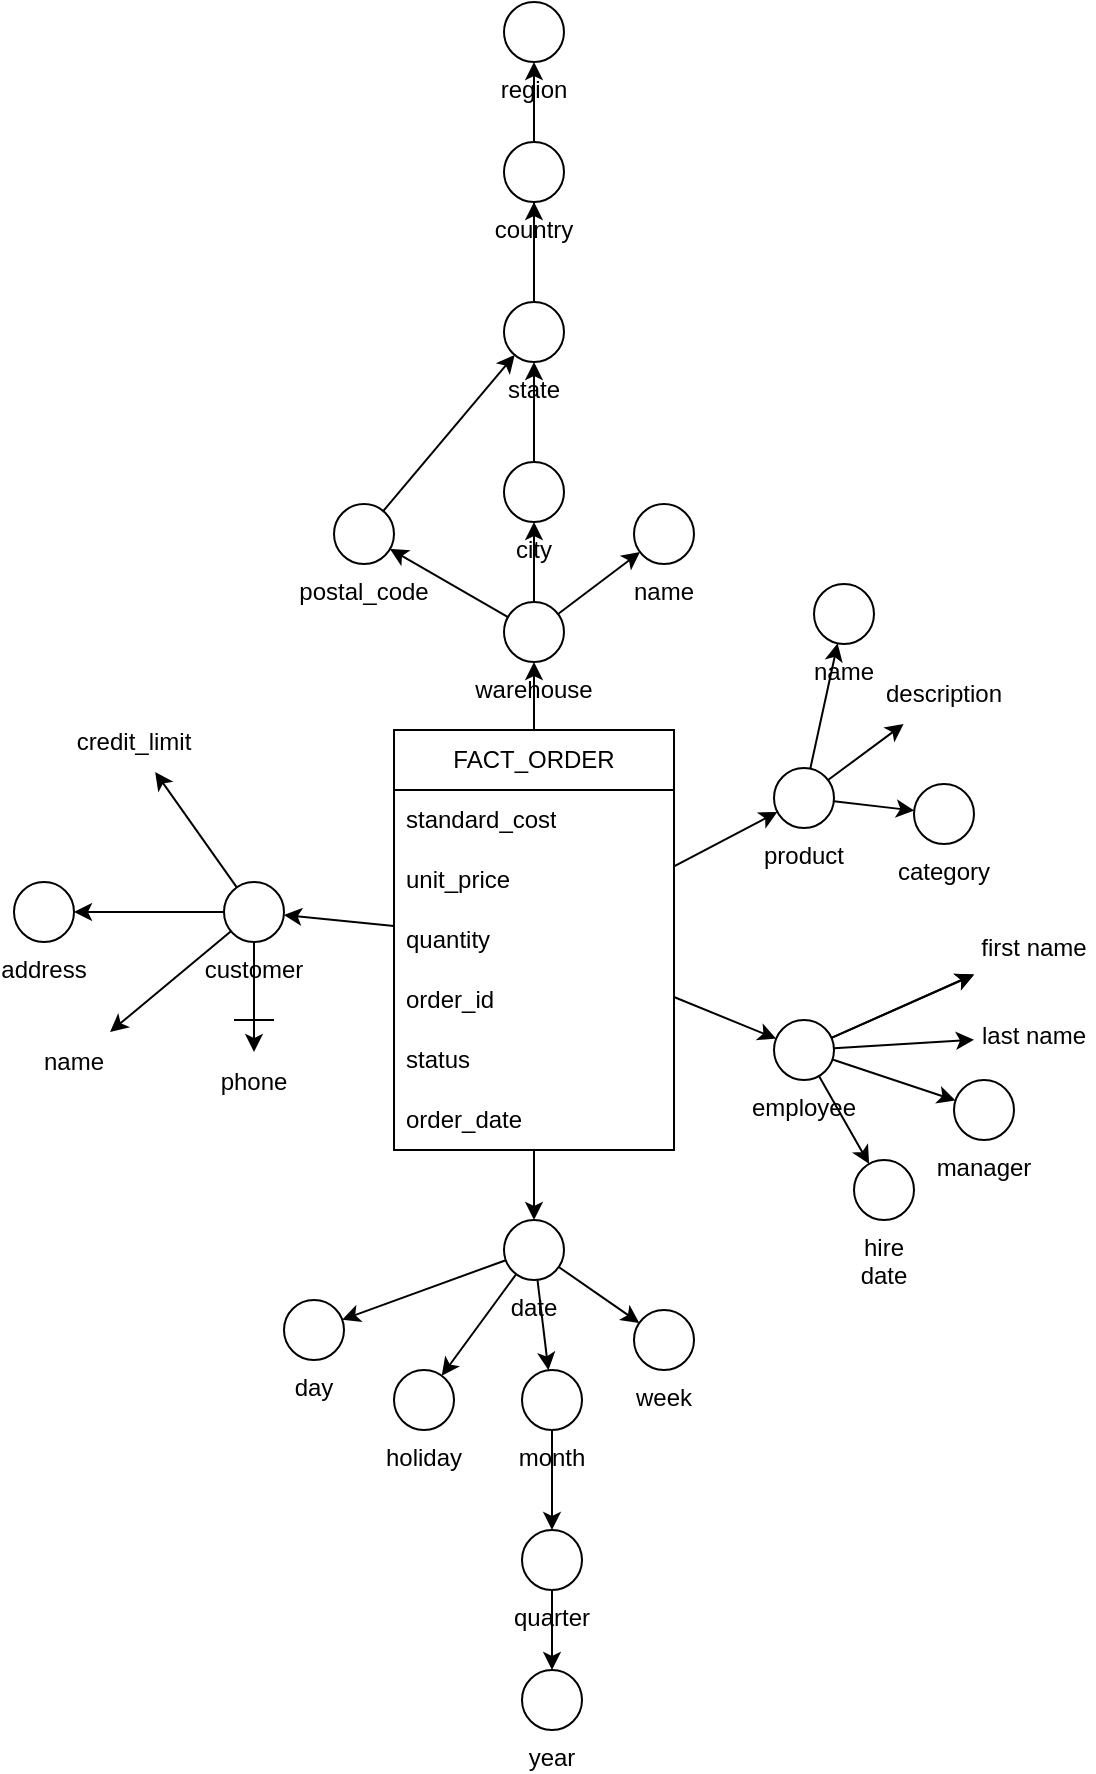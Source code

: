 <mxfile version="20.6.2" type="device" pages="4"><diagram id="fZ525zsU8lHku2e23gx0" name="ORDER_FACTS"><mxGraphModel dx="1722" dy="1010" grid="0" gridSize="10" guides="1" tooltips="1" connect="1" arrows="1" fold="1" page="1" pageScale="1" pageWidth="827" pageHeight="1169" math="0" shadow="0"><root><mxCell id="0"/><mxCell id="1" parent="0"/><mxCell id="kCiKHfgYfUaN6RclirfY-14" style="rounded=0;orthogonalLoop=1;jettySize=auto;html=1;" parent="1" source="kCiKHfgYfUaN6RclirfY-8" target="kCiKHfgYfUaN6RclirfY-12" edge="1"><mxGeometry relative="1" as="geometry"/></mxCell><mxCell id="6WT5wc-0vURUCLeDaOVr-12" style="edgeStyle=none;html=1;fontColor=#FFFF33;" parent="1" source="kCiKHfgYfUaN6RclirfY-8" target="6WT5wc-0vURUCLeDaOVr-7" edge="1"><mxGeometry relative="1" as="geometry"/></mxCell><mxCell id="kCiKHfgYfUaN6RclirfY-8" value="FACT_ORDER" style="swimlane;fontStyle=0;childLayout=stackLayout;horizontal=1;startSize=30;horizontalStack=0;resizeParent=1;resizeParentMax=0;resizeLast=0;collapsible=1;marginBottom=0;whiteSpace=wrap;html=1;" parent="1" vertex="1"><mxGeometry x="350" y="383" width="140" height="210" as="geometry"/></mxCell><mxCell id="jVg0lap7aCjxCOdSCuPh-6" value="standard_cost" style="text;strokeColor=none;fillColor=none;align=left;verticalAlign=middle;spacingLeft=4;spacingRight=4;overflow=hidden;points=[[0,0.5],[1,0.5]];portConstraint=eastwest;rotatable=0;whiteSpace=wrap;html=1;" parent="kCiKHfgYfUaN6RclirfY-8" vertex="1"><mxGeometry y="30" width="140" height="30" as="geometry"/></mxCell><mxCell id="jVg0lap7aCjxCOdSCuPh-5" value="unit_price" style="text;strokeColor=none;fillColor=none;align=left;verticalAlign=middle;spacingLeft=4;spacingRight=4;overflow=hidden;points=[[0,0.5],[1,0.5]];portConstraint=eastwest;rotatable=0;whiteSpace=wrap;html=1;" parent="kCiKHfgYfUaN6RclirfY-8" vertex="1"><mxGeometry y="60" width="140" height="30" as="geometry"/></mxCell><mxCell id="2" value="quantity" style="text;strokeColor=none;fillColor=none;align=left;verticalAlign=middle;spacingLeft=4;spacingRight=4;overflow=hidden;points=[[0,0.5],[1,0.5]];portConstraint=eastwest;rotatable=0;whiteSpace=wrap;html=1;" parent="kCiKHfgYfUaN6RclirfY-8" vertex="1"><mxGeometry y="90" width="140" height="30" as="geometry"/></mxCell><mxCell id="p1bexfKIaTQULJCBjjMK-4" value="order_id" style="text;strokeColor=none;fillColor=none;align=left;verticalAlign=middle;spacingLeft=4;spacingRight=4;overflow=hidden;points=[[0,0.5],[1,0.5]];portConstraint=eastwest;rotatable=0;whiteSpace=wrap;html=1;" parent="kCiKHfgYfUaN6RclirfY-8" vertex="1"><mxGeometry y="120" width="140" height="30" as="geometry"/></mxCell><mxCell id="tv-IUSlmNRJrjBp0QFXY-4" value="status" style="text;strokeColor=none;fillColor=none;align=left;verticalAlign=middle;spacingLeft=4;spacingRight=4;overflow=hidden;points=[[0,0.5],[1,0.5]];portConstraint=eastwest;rotatable=0;whiteSpace=wrap;html=1;" parent="kCiKHfgYfUaN6RclirfY-8" vertex="1"><mxGeometry y="150" width="140" height="30" as="geometry"/></mxCell><mxCell id="kCiKHfgYfUaN6RclirfY-11" value="order_date" style="text;strokeColor=none;fillColor=none;align=left;verticalAlign=middle;spacingLeft=4;spacingRight=4;overflow=hidden;points=[[0,0.5],[1,0.5]];portConstraint=eastwest;rotatable=0;whiteSpace=wrap;html=1;" parent="kCiKHfgYfUaN6RclirfY-8" vertex="1"><mxGeometry y="180" width="140" height="30" as="geometry"/></mxCell><mxCell id="kCiKHfgYfUaN6RclirfY-16" value="" style="rounded=0;orthogonalLoop=1;jettySize=auto;html=1;" parent="1" source="kCiKHfgYfUaN6RclirfY-12" target="kCiKHfgYfUaN6RclirfY-15" edge="1"><mxGeometry relative="1" as="geometry"/></mxCell><mxCell id="kCiKHfgYfUaN6RclirfY-19" style="edgeStyle=none;rounded=0;orthogonalLoop=1;jettySize=auto;html=1;" parent="1" source="kCiKHfgYfUaN6RclirfY-12" target="jVg0lap7aCjxCOdSCuPh-15" edge="1"><mxGeometry relative="1" as="geometry"><mxPoint x="626.914" y="304.634" as="targetPoint"/></mxGeometry></mxCell><mxCell id="3" style="edgeStyle=none;html=1;" parent="1" source="kCiKHfgYfUaN6RclirfY-12" target="4" edge="1"><mxGeometry relative="1" as="geometry"><mxPoint x="530" y="350" as="targetPoint"/></mxGeometry></mxCell><mxCell id="kCiKHfgYfUaN6RclirfY-12" value="product" style="ellipse;whiteSpace=wrap;html=1;aspect=fixed;labelPosition=center;verticalLabelPosition=bottom;align=center;verticalAlign=top;" parent="1" vertex="1"><mxGeometry x="540" y="402" width="30" height="30" as="geometry"/></mxCell><mxCell id="kCiKHfgYfUaN6RclirfY-15" value="category" style="ellipse;whiteSpace=wrap;html=1;aspect=fixed;labelPosition=center;verticalLabelPosition=bottom;align=center;verticalAlign=top;" parent="1" vertex="1"><mxGeometry x="610" y="410" width="30" height="30" as="geometry"/></mxCell><mxCell id="kCiKHfgYfUaN6RclirfY-24" style="edgeStyle=none;rounded=0;orthogonalLoop=1;jettySize=auto;html=1;labelBackgroundColor=none;" parent="1" source="kCiKHfgYfUaN6RclirfY-20" target="kCiKHfgYfUaN6RclirfY-23" edge="1"><mxGeometry relative="1" as="geometry"/></mxCell><mxCell id="jVg0lap7aCjxCOdSCuPh-17" value="" style="rounded=0;orthogonalLoop=1;jettySize=auto;html=1;endArrow=classic;endFill=1;startArrow=none;startFill=0;labelBackgroundColor=none;" parent="1" source="kCiKHfgYfUaN6RclirfY-20" target="jVg0lap7aCjxCOdSCuPh-22" edge="1"><mxGeometry relative="1" as="geometry"><mxPoint x="280" y="379" as="targetPoint"/></mxGeometry></mxCell><mxCell id="kCiKHfgYfUaN6RclirfY-20" value="customer" style="ellipse;whiteSpace=wrap;html=1;aspect=fixed;labelPosition=center;verticalLabelPosition=bottom;align=center;verticalAlign=top;labelBackgroundColor=none;" parent="1" vertex="1"><mxGeometry x="265" y="459" width="30" height="30" as="geometry"/></mxCell><mxCell id="kCiKHfgYfUaN6RclirfY-21" style="rounded=0;orthogonalLoop=1;jettySize=auto;html=1;" parent="1" source="kCiKHfgYfUaN6RclirfY-8" target="kCiKHfgYfUaN6RclirfY-20" edge="1"><mxGeometry relative="1" as="geometry"><mxPoint x="500" y="477" as="sourcePoint"/><mxPoint x="550" y="477" as="targetPoint"/></mxGeometry></mxCell><mxCell id="kCiKHfgYfUaN6RclirfY-23" value="address" style="ellipse;whiteSpace=wrap;html=1;aspect=fixed;labelPosition=center;verticalLabelPosition=bottom;align=center;verticalAlign=top;labelBackgroundColor=none;" parent="1" vertex="1"><mxGeometry x="160" y="459" width="30" height="30" as="geometry"/></mxCell><mxCell id="kCiKHfgYfUaN6RclirfY-28" value="" style="edgeStyle=none;rounded=0;orthogonalLoop=1;jettySize=auto;html=1;" parent="1" source="kCiKHfgYfUaN6RclirfY-25" target="kCiKHfgYfUaN6RclirfY-27" edge="1"><mxGeometry relative="1" as="geometry"/></mxCell><mxCell id="tv-IUSlmNRJrjBp0QFXY-6" value="" style="edgeStyle=none;html=1;fontColor=#FFFFFF;" parent="1" source="kCiKHfgYfUaN6RclirfY-25" target="tv-IUSlmNRJrjBp0QFXY-5" edge="1"><mxGeometry relative="1" as="geometry"/></mxCell><mxCell id="OM0KdPZbjFu7hwkOpfSF-5" value="" style="rounded=0;orthogonalLoop=1;jettySize=auto;html=1;fontColor=#000000;" edge="1" parent="1" source="kCiKHfgYfUaN6RclirfY-25" target="OM0KdPZbjFu7hwkOpfSF-4"><mxGeometry relative="1" as="geometry"/></mxCell><mxCell id="kCiKHfgYfUaN6RclirfY-25" value="warehouse" style="ellipse;whiteSpace=wrap;html=1;aspect=fixed;labelPosition=center;verticalLabelPosition=bottom;align=center;verticalAlign=top;" parent="1" vertex="1"><mxGeometry x="405" y="319" width="30" height="30" as="geometry"/></mxCell><mxCell id="kCiKHfgYfUaN6RclirfY-26" style="rounded=0;orthogonalLoop=1;jettySize=auto;html=1;" parent="1" source="kCiKHfgYfUaN6RclirfY-8" target="kCiKHfgYfUaN6RclirfY-25" edge="1"><mxGeometry relative="1" as="geometry"><mxPoint x="500" y="302" as="sourcePoint"/><mxPoint x="700" y="312" as="targetPoint"/></mxGeometry></mxCell><mxCell id="kCiKHfgYfUaN6RclirfY-30" value="" style="edgeStyle=none;rounded=0;orthogonalLoop=1;jettySize=auto;html=1;" parent="1" source="kCiKHfgYfUaN6RclirfY-27" target="kCiKHfgYfUaN6RclirfY-29" edge="1"><mxGeometry relative="1" as="geometry"/></mxCell><mxCell id="kCiKHfgYfUaN6RclirfY-27" value="city" style="ellipse;whiteSpace=wrap;html=1;aspect=fixed;labelPosition=center;verticalLabelPosition=bottom;align=center;verticalAlign=top;" parent="1" vertex="1"><mxGeometry x="405" y="249" width="30" height="30" as="geometry"/></mxCell><mxCell id="jVg0lap7aCjxCOdSCuPh-9" value="" style="edgeStyle=orthogonalEdgeStyle;rounded=0;orthogonalLoop=1;jettySize=auto;html=1;" parent="1" source="kCiKHfgYfUaN6RclirfY-29" target="jVg0lap7aCjxCOdSCuPh-8" edge="1"><mxGeometry relative="1" as="geometry"/></mxCell><mxCell id="kCiKHfgYfUaN6RclirfY-29" value="state" style="ellipse;whiteSpace=wrap;html=1;aspect=fixed;labelPosition=center;verticalLabelPosition=bottom;align=center;verticalAlign=top;" parent="1" vertex="1"><mxGeometry x="405" y="169" width="30" height="30" as="geometry"/></mxCell><mxCell id="jVg0lap7aCjxCOdSCuPh-10" value="" style="edgeStyle=orthogonalEdgeStyle;rounded=0;orthogonalLoop=1;jettySize=auto;html=1;endArrow=none;endFill=0;" parent="1" source="jVg0lap7aCjxCOdSCuPh-8" target="kCiKHfgYfUaN6RclirfY-29" edge="1"><mxGeometry relative="1" as="geometry"/></mxCell><mxCell id="jVg0lap7aCjxCOdSCuPh-12" value="" style="edgeStyle=orthogonalEdgeStyle;rounded=0;orthogonalLoop=1;jettySize=auto;html=1;" parent="1" source="jVg0lap7aCjxCOdSCuPh-8" target="jVg0lap7aCjxCOdSCuPh-11" edge="1"><mxGeometry relative="1" as="geometry"/></mxCell><mxCell id="jVg0lap7aCjxCOdSCuPh-8" value="country" style="ellipse;whiteSpace=wrap;html=1;aspect=fixed;labelPosition=center;verticalLabelPosition=bottom;align=center;verticalAlign=top;" parent="1" vertex="1"><mxGeometry x="405" y="89" width="30" height="30" as="geometry"/></mxCell><mxCell id="jVg0lap7aCjxCOdSCuPh-11" value="region" style="ellipse;whiteSpace=wrap;html=1;aspect=fixed;labelPosition=center;verticalLabelPosition=bottom;align=center;verticalAlign=top;" parent="1" vertex="1"><mxGeometry x="405" y="19" width="30" height="30" as="geometry"/></mxCell><mxCell id="jVg0lap7aCjxCOdSCuPh-15" value="description" style="text;html=1;strokeColor=none;fillColor=none;align=center;verticalAlign=middle;whiteSpace=wrap;rounded=0;labelPosition=center;verticalLabelPosition=middle;" parent="1" vertex="1"><mxGeometry x="595" y="350" width="60" height="30" as="geometry"/></mxCell><mxCell id="jVg0lap7aCjxCOdSCuPh-22" value="credit_limit" style="text;html=1;strokeColor=none;fillColor=none;align=center;verticalAlign=middle;whiteSpace=wrap;rounded=0;labelBackgroundColor=none;fontStyle=0;fontColor=#000000;" parent="1" vertex="1"><mxGeometry x="190" y="374" width="60" height="30" as="geometry"/></mxCell><mxCell id="jVg0lap7aCjxCOdSCuPh-24" value="" style="rounded=0;orthogonalLoop=1;jettySize=auto;html=1;endArrow=classic;endFill=1;startArrow=none;startFill=0;labelBackgroundColor=none;" parent="1" source="kCiKHfgYfUaN6RclirfY-20" target="jVg0lap7aCjxCOdSCuPh-25" edge="1"><mxGeometry relative="1" as="geometry"><mxPoint x="290" y="554" as="sourcePoint"/><mxPoint x="280" y="624" as="targetPoint"/></mxGeometry></mxCell><mxCell id="jVg0lap7aCjxCOdSCuPh-25" value="name" style="text;html=1;strokeColor=none;fillColor=none;align=center;verticalAlign=middle;whiteSpace=wrap;rounded=0;labelBackgroundColor=none;" parent="1" vertex="1"><mxGeometry x="160" y="534" width="60" height="30" as="geometry"/></mxCell><mxCell id="jVg0lap7aCjxCOdSCuPh-26" value="" style="rounded=0;orthogonalLoop=1;jettySize=auto;html=1;endArrow=classic;endFill=1;startArrow=none;startFill=0;labelBackgroundColor=none;" parent="1" source="kCiKHfgYfUaN6RclirfY-20" target="jVg0lap7aCjxCOdSCuPh-27" edge="1"><mxGeometry relative="1" as="geometry"><mxPoint x="330" y="489" as="sourcePoint"/><mxPoint x="340" y="634" as="targetPoint"/></mxGeometry></mxCell><mxCell id="jVg0lap7aCjxCOdSCuPh-27" value="phone" style="text;html=1;strokeColor=none;fillColor=none;align=center;verticalAlign=middle;whiteSpace=wrap;rounded=0;labelBackgroundColor=none;" parent="1" vertex="1"><mxGeometry x="250" y="544" width="60" height="30" as="geometry"/></mxCell><mxCell id="jVg0lap7aCjxCOdSCuPh-35" style="rounded=0;orthogonalLoop=1;jettySize=auto;html=1;" parent="1" source="kCiKHfgYfUaN6RclirfY-8" target="jVg0lap7aCjxCOdSCuPh-36" edge="1"><mxGeometry relative="1" as="geometry"><mxPoint x="422.925" y="547" as="sourcePoint"/></mxGeometry></mxCell><mxCell id="jVg0lap7aCjxCOdSCuPh-38" value="" style="edgeStyle=none;rounded=0;orthogonalLoop=1;jettySize=auto;html=1;labelBackgroundColor=none;startArrow=none;startFill=0;endArrow=classic;endFill=1;" parent="1" source="jVg0lap7aCjxCOdSCuPh-36" target="jVg0lap7aCjxCOdSCuPh-37" edge="1"><mxGeometry relative="1" as="geometry"/></mxCell><mxCell id="jVg0lap7aCjxCOdSCuPh-40" value="" style="edgeStyle=none;rounded=0;orthogonalLoop=1;jettySize=auto;html=1;labelBackgroundColor=none;startArrow=none;startFill=0;endArrow=classic;endFill=1;" parent="1" source="jVg0lap7aCjxCOdSCuPh-36" target="jVg0lap7aCjxCOdSCuPh-39" edge="1"><mxGeometry relative="1" as="geometry"/></mxCell><mxCell id="jVg0lap7aCjxCOdSCuPh-42" value="" style="edgeStyle=none;rounded=0;orthogonalLoop=1;jettySize=auto;html=1;labelBackgroundColor=none;startArrow=none;startFill=0;endArrow=classic;endFill=1;" parent="1" source="jVg0lap7aCjxCOdSCuPh-36" target="jVg0lap7aCjxCOdSCuPh-41" edge="1"><mxGeometry relative="1" as="geometry"/></mxCell><mxCell id="DMe8NVaou7GC5DhqJavl-2" value="" style="edgeStyle=none;html=1;" parent="1" source="jVg0lap7aCjxCOdSCuPh-36" target="DMe8NVaou7GC5DhqJavl-1" edge="1"><mxGeometry relative="1" as="geometry"/></mxCell><mxCell id="jVg0lap7aCjxCOdSCuPh-36" value="date" style="ellipse;whiteSpace=wrap;html=1;aspect=fixed;labelPosition=center;verticalLabelPosition=bottom;align=center;verticalAlign=top;" parent="1" vertex="1"><mxGeometry x="405" y="628" width="30" height="30" as="geometry"/></mxCell><mxCell id="jVg0lap7aCjxCOdSCuPh-37" value="day" style="ellipse;whiteSpace=wrap;html=1;aspect=fixed;labelPosition=center;verticalLabelPosition=bottom;align=center;verticalAlign=top;" parent="1" vertex="1"><mxGeometry x="295" y="668" width="30" height="30" as="geometry"/></mxCell><mxCell id="jVg0lap7aCjxCOdSCuPh-39" value="week" style="ellipse;whiteSpace=wrap;html=1;aspect=fixed;labelPosition=center;verticalLabelPosition=bottom;align=center;verticalAlign=top;" parent="1" vertex="1"><mxGeometry x="470" y="673" width="30" height="30" as="geometry"/></mxCell><mxCell id="jVg0lap7aCjxCOdSCuPh-44" value="" style="edgeStyle=none;rounded=0;orthogonalLoop=1;jettySize=auto;html=1;labelBackgroundColor=none;startArrow=none;startFill=0;endArrow=classic;endFill=1;" parent="1" source="jVg0lap7aCjxCOdSCuPh-41" target="jVg0lap7aCjxCOdSCuPh-43" edge="1"><mxGeometry relative="1" as="geometry"/></mxCell><mxCell id="jVg0lap7aCjxCOdSCuPh-41" value="month" style="ellipse;whiteSpace=wrap;html=1;aspect=fixed;labelPosition=center;verticalLabelPosition=bottom;align=center;verticalAlign=top;" parent="1" vertex="1"><mxGeometry x="414" y="703" width="30" height="30" as="geometry"/></mxCell><mxCell id="jVg0lap7aCjxCOdSCuPh-46" value="" style="edgeStyle=none;rounded=0;orthogonalLoop=1;jettySize=auto;html=1;labelBackgroundColor=none;startArrow=none;startFill=0;endArrow=classic;endFill=1;" parent="1" source="jVg0lap7aCjxCOdSCuPh-43" target="jVg0lap7aCjxCOdSCuPh-45" edge="1"><mxGeometry relative="1" as="geometry"/></mxCell><mxCell id="jVg0lap7aCjxCOdSCuPh-43" value="quarter" style="ellipse;whiteSpace=wrap;html=1;aspect=fixed;labelPosition=center;verticalLabelPosition=bottom;align=center;verticalAlign=top;" parent="1" vertex="1"><mxGeometry x="414" y="783" width="30" height="30" as="geometry"/></mxCell><mxCell id="jVg0lap7aCjxCOdSCuPh-45" value="year" style="ellipse;whiteSpace=wrap;html=1;aspect=fixed;labelPosition=center;verticalLabelPosition=bottom;align=center;verticalAlign=top;" parent="1" vertex="1"><mxGeometry x="414" y="853" width="30" height="30" as="geometry"/></mxCell><mxCell id="DMe8NVaou7GC5DhqJavl-1" value="holiday" style="ellipse;whiteSpace=wrap;html=1;aspect=fixed;labelPosition=center;verticalLabelPosition=bottom;align=center;verticalAlign=top;" parent="1" vertex="1"><mxGeometry x="350" y="703" width="30" height="30" as="geometry"/></mxCell><mxCell id="6WT5wc-0vURUCLeDaOVr-2" value="" style="edgeStyle=none;html=1;fontColor=#FFFF33;" parent="1" source="6WT5wc-0vURUCLeDaOVr-7" target="6WT5wc-0vURUCLeDaOVr-8" edge="1"><mxGeometry relative="1" as="geometry"><mxPoint x="640.955" y="498.267" as="targetPoint"/></mxGeometry></mxCell><mxCell id="6WT5wc-0vURUCLeDaOVr-3" value="" style="edgeStyle=none;html=1;fontColor=#FFFF33;" parent="1" source="6WT5wc-0vURUCLeDaOVr-7" target="6WT5wc-0vURUCLeDaOVr-8" edge="1"><mxGeometry relative="1" as="geometry"/></mxCell><mxCell id="6WT5wc-0vURUCLeDaOVr-4" style="edgeStyle=none;html=1;fontColor=#FFFF33;" parent="1" source="6WT5wc-0vURUCLeDaOVr-7" target="6WT5wc-0vURUCLeDaOVr-9" edge="1"><mxGeometry relative="1" as="geometry"/></mxCell><mxCell id="6WT5wc-0vURUCLeDaOVr-5" value="" style="edgeStyle=none;html=1;fontColor=#FFFF33;" parent="1" source="6WT5wc-0vURUCLeDaOVr-7" target="6WT5wc-0vURUCLeDaOVr-10" edge="1"><mxGeometry relative="1" as="geometry"/></mxCell><mxCell id="6WT5wc-0vURUCLeDaOVr-6" value="" style="edgeStyle=none;html=1;fontColor=#FFFF33;" parent="1" source="6WT5wc-0vURUCLeDaOVr-7" target="6WT5wc-0vURUCLeDaOVr-11" edge="1"><mxGeometry relative="1" as="geometry"/></mxCell><mxCell id="6WT5wc-0vURUCLeDaOVr-7" value="employee" style="ellipse;whiteSpace=wrap;html=1;aspect=fixed;labelPosition=center;verticalLabelPosition=bottom;align=center;verticalAlign=top;" parent="1" vertex="1"><mxGeometry x="540" y="528" width="30" height="30" as="geometry"/></mxCell><mxCell id="6WT5wc-0vURUCLeDaOVr-8" value="first name" style="text;html=1;strokeColor=none;fillColor=none;align=center;verticalAlign=middle;whiteSpace=wrap;rounded=0;labelBackgroundColor=none;" parent="1" vertex="1"><mxGeometry x="640" y="477" width="60" height="30" as="geometry"/></mxCell><mxCell id="6WT5wc-0vURUCLeDaOVr-9" value="last name" style="text;html=1;strokeColor=none;fillColor=none;align=center;verticalAlign=middle;whiteSpace=wrap;rounded=0;labelBackgroundColor=none;" parent="1" vertex="1"><mxGeometry x="640" y="521" width="60" height="30" as="geometry"/></mxCell><mxCell id="6WT5wc-0vURUCLeDaOVr-10" value="hire date" style="ellipse;whiteSpace=wrap;html=1;aspect=fixed;labelPosition=center;verticalLabelPosition=bottom;align=center;verticalAlign=top;" parent="1" vertex="1"><mxGeometry x="580" y="598" width="30" height="30" as="geometry"/></mxCell><mxCell id="6WT5wc-0vURUCLeDaOVr-11" value="manager" style="ellipse;whiteSpace=wrap;html=1;aspect=fixed;labelPosition=center;verticalLabelPosition=bottom;align=center;verticalAlign=top;" parent="1" vertex="1"><mxGeometry x="630" y="558" width="30" height="30" as="geometry"/></mxCell><mxCell id="4" value="name" style="ellipse;whiteSpace=wrap;html=1;aspect=fixed;labelPosition=center;verticalLabelPosition=bottom;align=center;verticalAlign=top;" parent="1" vertex="1"><mxGeometry x="560" y="310" width="30" height="30" as="geometry"/></mxCell><mxCell id="tv-IUSlmNRJrjBp0QFXY-5" value="name" style="ellipse;whiteSpace=wrap;html=1;aspect=fixed;labelPosition=center;verticalLabelPosition=bottom;align=center;verticalAlign=top;" parent="1" vertex="1"><mxGeometry x="470" y="270" width="30" height="30" as="geometry"/></mxCell><mxCell id="OM0KdPZbjFu7hwkOpfSF-6" style="edgeStyle=none;rounded=0;orthogonalLoop=1;jettySize=auto;html=1;fontColor=#000000;" edge="1" parent="1" source="OM0KdPZbjFu7hwkOpfSF-4" target="kCiKHfgYfUaN6RclirfY-29"><mxGeometry relative="1" as="geometry"/></mxCell><mxCell id="OM0KdPZbjFu7hwkOpfSF-4" value="postal_code" style="ellipse;whiteSpace=wrap;html=1;aspect=fixed;labelPosition=center;verticalLabelPosition=bottom;align=center;verticalAlign=top;" vertex="1" parent="1"><mxGeometry x="320" y="270" width="30" height="30" as="geometry"/></mxCell><mxCell id="SdWjAgkBPctbadWdQZfF-4" value="" style="endArrow=none;html=1;rounded=0;fontColor=#000000;" edge="1" parent="1"><mxGeometry width="50" height="50" relative="1" as="geometry"><mxPoint x="290" y="528" as="sourcePoint"/><mxPoint x="270" y="528" as="targetPoint"/><Array as="points"><mxPoint x="280" y="528"/></Array></mxGeometry></mxCell></root></mxGraphModel></diagram><diagram id="wOUhs14TMMU1IPU7U496" name="ORDER_PAYMENTS_FACTS"><mxGraphModel dx="1425" dy="836" grid="0" gridSize="10" guides="1" tooltips="1" connect="1" arrows="1" fold="1" page="1" pageScale="1" pageWidth="827" pageHeight="1169" math="0" shadow="0"><root><mxCell id="p4ujnXpGSEVUwaCQQYuc-0"/><mxCell id="p4ujnXpGSEVUwaCQQYuc-1" parent="p4ujnXpGSEVUwaCQQYuc-0"/><mxCell id="CAN6pLAMEYEkFrUqCuGy-0" style="rounded=0;orthogonalLoop=1;jettySize=auto;html=1;" parent="p4ujnXpGSEVUwaCQQYuc-1" source="CAN6pLAMEYEkFrUqCuGy-1" target="uVrv_TG71zeJOSJW_wxn-2" edge="1"><mxGeometry relative="1" as="geometry"><mxPoint x="492.703" y="415.589" as="targetPoint"/></mxGeometry></mxCell><mxCell id="uVrv_TG71zeJOSJW_wxn-3" style="edgeStyle=none;rounded=0;orthogonalLoop=1;jettySize=auto;html=1;fontColor=#000000;" edge="1" parent="p4ujnXpGSEVUwaCQQYuc-1" source="CAN6pLAMEYEkFrUqCuGy-1" target="CAN6pLAMEYEkFrUqCuGy-37"><mxGeometry relative="1" as="geometry"/></mxCell><mxCell id="CAN6pLAMEYEkFrUqCuGy-1" value="FACTS_ORDER_PAYMENTS" style="swimlane;fontStyle=0;childLayout=stackLayout;horizontal=1;startSize=30;horizontalStack=0;resizeParent=1;resizeParentMax=0;resizeLast=0;collapsible=1;marginBottom=0;whiteSpace=wrap;html=1;" parent="p4ujnXpGSEVUwaCQQYuc-1" vertex="1"><mxGeometry x="270" y="392" width="170" height="240" as="geometry"/></mxCell><mxCell id="gv5Vg9jjQ15je1S__7SJ-1" value="order_id" style="text;strokeColor=none;fillColor=none;align=left;verticalAlign=middle;spacingLeft=4;spacingRight=4;overflow=hidden;points=[[0,0.5],[1,0.5]];portConstraint=eastwest;rotatable=0;whiteSpace=wrap;html=1;" parent="CAN6pLAMEYEkFrUqCuGy-1" vertex="1"><mxGeometry y="30" width="170" height="30" as="geometry"/></mxCell><mxCell id="wfnByA8aGH615nHkubjn-0" value="payment_id" style="text;strokeColor=none;fillColor=none;align=left;verticalAlign=middle;spacingLeft=4;spacingRight=4;overflow=hidden;points=[[0,0.5],[1,0.5]];portConstraint=eastwest;rotatable=0;whiteSpace=wrap;html=1;" parent="CAN6pLAMEYEkFrUqCuGy-1" vertex="1"><mxGeometry y="60" width="170" height="30" as="geometry"/></mxCell><mxCell id="uVrv_TG71zeJOSJW_wxn-1" value="order_satus" style="text;strokeColor=none;fillColor=none;align=left;verticalAlign=middle;spacingLeft=4;spacingRight=4;overflow=hidden;points=[[0,0.5],[1,0.5]];portConstraint=eastwest;rotatable=0;whiteSpace=wrap;html=1;" vertex="1" parent="CAN6pLAMEYEkFrUqCuGy-1"><mxGeometry y="90" width="170" height="30" as="geometry"/></mxCell><mxCell id="uVrv_TG71zeJOSJW_wxn-0" value="order_date" style="text;strokeColor=none;fillColor=none;align=left;verticalAlign=middle;spacingLeft=4;spacingRight=4;overflow=hidden;points=[[0,0.5],[1,0.5]];portConstraint=eastwest;rotatable=0;whiteSpace=wrap;html=1;" vertex="1" parent="CAN6pLAMEYEkFrUqCuGy-1"><mxGeometry y="120" width="170" height="30" as="geometry"/></mxCell><mxCell id="TaruZP9gcm5paH3WoXnO-2" value="payment_date" style="text;strokeColor=none;fillColor=none;align=left;verticalAlign=middle;spacingLeft=4;spacingRight=4;overflow=hidden;points=[[0,0.5],[1,0.5]];portConstraint=eastwest;rotatable=0;whiteSpace=wrap;html=1;" parent="CAN6pLAMEYEkFrUqCuGy-1" vertex="1"><mxGeometry y="150" width="170" height="30" as="geometry"/></mxCell><mxCell id="_oB9SUZPodhxJNQ3NP3H-1" value="limit_payment_date" style="text;strokeColor=none;fillColor=none;align=left;verticalAlign=middle;spacingLeft=4;spacingRight=4;overflow=hidden;points=[[0,0.5],[1,0.5]];portConstraint=eastwest;rotatable=0;whiteSpace=wrap;html=1;" parent="CAN6pLAMEYEkFrUqCuGy-1" vertex="1"><mxGeometry y="180" width="170" height="30" as="geometry"/></mxCell><mxCell id="2wfSpvKfuecPcaRqFWHM-2" value="value" style="text;strokeColor=none;fillColor=none;align=left;verticalAlign=middle;spacingLeft=4;spacingRight=4;overflow=hidden;points=[[0,0.5],[1,0.5]];portConstraint=eastwest;rotatable=0;whiteSpace=wrap;html=1;" parent="CAN6pLAMEYEkFrUqCuGy-1" vertex="1"><mxGeometry y="210" width="170" height="30" as="geometry"/></mxCell><mxCell id="CAN6pLAMEYEkFrUqCuGy-10" style="edgeStyle=none;rounded=0;orthogonalLoop=1;jettySize=auto;html=1;labelBackgroundColor=none;" parent="p4ujnXpGSEVUwaCQQYuc-1" source="CAN6pLAMEYEkFrUqCuGy-12" target="CAN6pLAMEYEkFrUqCuGy-14" edge="1"><mxGeometry relative="1" as="geometry"/></mxCell><mxCell id="CAN6pLAMEYEkFrUqCuGy-11" value="" style="rounded=0;orthogonalLoop=1;jettySize=auto;html=1;endArrow=classic;endFill=1;startArrow=none;startFill=0;labelBackgroundColor=none;" parent="p4ujnXpGSEVUwaCQQYuc-1" source="CAN6pLAMEYEkFrUqCuGy-12" target="CAN6pLAMEYEkFrUqCuGy-27" edge="1"><mxGeometry relative="1" as="geometry"><mxPoint x="200" y="372" as="targetPoint"/></mxGeometry></mxCell><mxCell id="CAN6pLAMEYEkFrUqCuGy-12" value="customer" style="ellipse;whiteSpace=wrap;html=1;aspect=fixed;labelPosition=center;verticalLabelPosition=bottom;align=center;verticalAlign=top;labelBackgroundColor=none;" parent="p4ujnXpGSEVUwaCQQYuc-1" vertex="1"><mxGeometry x="185" y="452" width="30" height="30" as="geometry"/></mxCell><mxCell id="CAN6pLAMEYEkFrUqCuGy-13" style="rounded=0;orthogonalLoop=1;jettySize=auto;html=1;" parent="p4ujnXpGSEVUwaCQQYuc-1" source="CAN6pLAMEYEkFrUqCuGy-1" target="CAN6pLAMEYEkFrUqCuGy-12" edge="1"><mxGeometry relative="1" as="geometry"><mxPoint x="420" y="477" as="sourcePoint"/><mxPoint x="470" y="477" as="targetPoint"/></mxGeometry></mxCell><mxCell id="CAN6pLAMEYEkFrUqCuGy-14" value="address" style="ellipse;whiteSpace=wrap;html=1;aspect=fixed;labelPosition=center;verticalLabelPosition=bottom;align=center;verticalAlign=top;labelBackgroundColor=none;" parent="p4ujnXpGSEVUwaCQQYuc-1" vertex="1"><mxGeometry x="80" y="452" width="30" height="30" as="geometry"/></mxCell><mxCell id="CAN6pLAMEYEkFrUqCuGy-17" style="rounded=0;orthogonalLoop=1;jettySize=auto;html=1;" parent="p4ujnXpGSEVUwaCQQYuc-1" source="CAN6pLAMEYEkFrUqCuGy-1" target="gv5Vg9jjQ15je1S__7SJ-0" edge="1"><mxGeometry relative="1" as="geometry"><mxPoint x="420" y="302" as="sourcePoint"/><mxPoint x="355" y="348" as="targetPoint"/></mxGeometry></mxCell><mxCell id="CAN6pLAMEYEkFrUqCuGy-27" value="credit_limit" style="text;html=1;strokeColor=none;fillColor=none;align=center;verticalAlign=middle;whiteSpace=wrap;rounded=0;labelBackgroundColor=none;" parent="p4ujnXpGSEVUwaCQQYuc-1" vertex="1"><mxGeometry x="110" y="367" width="60" height="30" as="geometry"/></mxCell><mxCell id="CAN6pLAMEYEkFrUqCuGy-28" value="" style="rounded=0;orthogonalLoop=1;jettySize=auto;html=1;endArrow=classic;endFill=1;startArrow=none;startFill=0;labelBackgroundColor=none;" parent="p4ujnXpGSEVUwaCQQYuc-1" source="CAN6pLAMEYEkFrUqCuGy-12" target="CAN6pLAMEYEkFrUqCuGy-29" edge="1"><mxGeometry relative="1" as="geometry"><mxPoint x="210" y="547" as="sourcePoint"/><mxPoint x="200" y="617" as="targetPoint"/></mxGeometry></mxCell><mxCell id="CAN6pLAMEYEkFrUqCuGy-29" value="name" style="text;html=1;strokeColor=none;fillColor=none;align=center;verticalAlign=middle;whiteSpace=wrap;rounded=0;labelBackgroundColor=none;" parent="p4ujnXpGSEVUwaCQQYuc-1" vertex="1"><mxGeometry x="80" y="527" width="60" height="30" as="geometry"/></mxCell><mxCell id="CAN6pLAMEYEkFrUqCuGy-30" value="" style="rounded=0;orthogonalLoop=1;jettySize=auto;html=1;endArrow=classic;endFill=1;startArrow=none;startFill=0;labelBackgroundColor=none;" parent="p4ujnXpGSEVUwaCQQYuc-1" source="CAN6pLAMEYEkFrUqCuGy-12" target="CAN6pLAMEYEkFrUqCuGy-31" edge="1"><mxGeometry relative="1" as="geometry"><mxPoint x="250" y="482" as="sourcePoint"/><mxPoint x="260" y="627" as="targetPoint"/></mxGeometry></mxCell><mxCell id="CAN6pLAMEYEkFrUqCuGy-31" value="phone" style="text;html=1;strokeColor=none;fillColor=none;align=center;verticalAlign=middle;whiteSpace=wrap;rounded=0;labelBackgroundColor=none;" parent="p4ujnXpGSEVUwaCQQYuc-1" vertex="1"><mxGeometry x="170" y="537" width="60" height="30" as="geometry"/></mxCell><mxCell id="CAN6pLAMEYEkFrUqCuGy-33" value="" style="edgeStyle=none;rounded=0;orthogonalLoop=1;jettySize=auto;html=1;labelBackgroundColor=none;startArrow=none;startFill=0;endArrow=classic;endFill=1;" parent="p4ujnXpGSEVUwaCQQYuc-1" source="CAN6pLAMEYEkFrUqCuGy-37" target="CAN6pLAMEYEkFrUqCuGy-38" edge="1"><mxGeometry relative="1" as="geometry"/></mxCell><mxCell id="CAN6pLAMEYEkFrUqCuGy-34" value="" style="edgeStyle=none;rounded=0;orthogonalLoop=1;jettySize=auto;html=1;labelBackgroundColor=none;startArrow=none;startFill=0;endArrow=classic;endFill=1;" parent="p4ujnXpGSEVUwaCQQYuc-1" source="CAN6pLAMEYEkFrUqCuGy-37" target="CAN6pLAMEYEkFrUqCuGy-39" edge="1"><mxGeometry relative="1" as="geometry"/></mxCell><mxCell id="CAN6pLAMEYEkFrUqCuGy-35" value="" style="edgeStyle=none;rounded=0;orthogonalLoop=1;jettySize=auto;html=1;labelBackgroundColor=none;startArrow=none;startFill=0;endArrow=classic;endFill=1;" parent="p4ujnXpGSEVUwaCQQYuc-1" source="CAN6pLAMEYEkFrUqCuGy-37" target="CAN6pLAMEYEkFrUqCuGy-41" edge="1"><mxGeometry relative="1" as="geometry"/></mxCell><mxCell id="CAN6pLAMEYEkFrUqCuGy-36" value="" style="edgeStyle=none;html=1;" parent="p4ujnXpGSEVUwaCQQYuc-1" source="CAN6pLAMEYEkFrUqCuGy-37" target="CAN6pLAMEYEkFrUqCuGy-45" edge="1"><mxGeometry relative="1" as="geometry"/></mxCell><mxCell id="CAN6pLAMEYEkFrUqCuGy-37" value="date" style="ellipse;whiteSpace=wrap;html=1;aspect=fixed;labelPosition=center;verticalLabelPosition=bottom;align=center;verticalAlign=top;" parent="p4ujnXpGSEVUwaCQQYuc-1" vertex="1"><mxGeometry x="340" y="670" width="30" height="30" as="geometry"/></mxCell><mxCell id="CAN6pLAMEYEkFrUqCuGy-38" value="day" style="ellipse;whiteSpace=wrap;html=1;aspect=fixed;labelPosition=center;verticalLabelPosition=bottom;align=center;verticalAlign=top;" parent="p4ujnXpGSEVUwaCQQYuc-1" vertex="1"><mxGeometry x="230" y="722" width="30" height="30" as="geometry"/></mxCell><mxCell id="CAN6pLAMEYEkFrUqCuGy-39" value="week" style="ellipse;whiteSpace=wrap;html=1;aspect=fixed;labelPosition=center;verticalLabelPosition=bottom;align=center;verticalAlign=top;" parent="p4ujnXpGSEVUwaCQQYuc-1" vertex="1"><mxGeometry x="435" y="712" width="30" height="30" as="geometry"/></mxCell><mxCell id="CAN6pLAMEYEkFrUqCuGy-40" value="" style="edgeStyle=none;rounded=0;orthogonalLoop=1;jettySize=auto;html=1;labelBackgroundColor=none;startArrow=none;startFill=0;endArrow=classic;endFill=1;" parent="p4ujnXpGSEVUwaCQQYuc-1" source="CAN6pLAMEYEkFrUqCuGy-41" target="CAN6pLAMEYEkFrUqCuGy-43" edge="1"><mxGeometry relative="1" as="geometry"/></mxCell><mxCell id="CAN6pLAMEYEkFrUqCuGy-41" value="month" style="ellipse;whiteSpace=wrap;html=1;aspect=fixed;labelPosition=center;verticalLabelPosition=bottom;align=center;verticalAlign=top;" parent="p4ujnXpGSEVUwaCQQYuc-1" vertex="1"><mxGeometry x="375" y="752" width="30" height="30" as="geometry"/></mxCell><mxCell id="CAN6pLAMEYEkFrUqCuGy-42" value="" style="edgeStyle=none;rounded=0;orthogonalLoop=1;jettySize=auto;html=1;labelBackgroundColor=none;startArrow=none;startFill=0;endArrow=classic;endFill=1;" parent="p4ujnXpGSEVUwaCQQYuc-1" source="CAN6pLAMEYEkFrUqCuGy-43" target="CAN6pLAMEYEkFrUqCuGy-44" edge="1"><mxGeometry relative="1" as="geometry"/></mxCell><mxCell id="CAN6pLAMEYEkFrUqCuGy-43" value="quarter" style="ellipse;whiteSpace=wrap;html=1;aspect=fixed;labelPosition=center;verticalLabelPosition=bottom;align=center;verticalAlign=top;" parent="p4ujnXpGSEVUwaCQQYuc-1" vertex="1"><mxGeometry x="375" y="832" width="30" height="30" as="geometry"/></mxCell><mxCell id="CAN6pLAMEYEkFrUqCuGy-44" value="year" style="ellipse;whiteSpace=wrap;html=1;aspect=fixed;labelPosition=center;verticalLabelPosition=bottom;align=center;verticalAlign=top;" parent="p4ujnXpGSEVUwaCQQYuc-1" vertex="1"><mxGeometry x="375" y="902" width="30" height="30" as="geometry"/></mxCell><mxCell id="CAN6pLAMEYEkFrUqCuGy-45" value="holiday" style="ellipse;whiteSpace=wrap;html=1;aspect=fixed;labelPosition=center;verticalLabelPosition=bottom;align=center;verticalAlign=top;" parent="p4ujnXpGSEVUwaCQQYuc-1" vertex="1"><mxGeometry x="285" y="757" width="30" height="30" as="geometry"/></mxCell><mxCell id="rrpFaihSFmPlrc7FySKM-7" style="rounded=0;orthogonalLoop=1;jettySize=auto;html=1;" parent="p4ujnXpGSEVUwaCQQYuc-1" source="CAN6pLAMEYEkFrUqCuGy-1" target="rrpFaihSFmPlrc7FySKM-8" edge="1"><mxGeometry relative="1" as="geometry"><mxPoint x="450" y="443" as="sourcePoint"/></mxGeometry></mxCell><mxCell id="R-U1owdy4f3d5yt5CvEW-2" value="" style="edgeStyle=none;html=1;fontColor=#FFFF33;" parent="p4ujnXpGSEVUwaCQQYuc-1" source="rrpFaihSFmPlrc7FySKM-8" target="R-U1owdy4f3d5yt5CvEW-7" edge="1"><mxGeometry relative="1" as="geometry"><mxPoint x="570.955" y="497.267" as="targetPoint"/></mxGeometry></mxCell><mxCell id="R-U1owdy4f3d5yt5CvEW-8" value="" style="edgeStyle=none;html=1;fontColor=#FFFF33;" parent="p4ujnXpGSEVUwaCQQYuc-1" source="rrpFaihSFmPlrc7FySKM-8" target="R-U1owdy4f3d5yt5CvEW-7" edge="1"><mxGeometry relative="1" as="geometry"/></mxCell><mxCell id="R-U1owdy4f3d5yt5CvEW-10" style="edgeStyle=none;html=1;fontColor=#FFFF33;" parent="p4ujnXpGSEVUwaCQQYuc-1" source="rrpFaihSFmPlrc7FySKM-8" target="R-U1owdy4f3d5yt5CvEW-9" edge="1"><mxGeometry relative="1" as="geometry"/></mxCell><mxCell id="R-U1owdy4f3d5yt5CvEW-16" value="" style="edgeStyle=none;html=1;fontColor=#FFFF33;" parent="p4ujnXpGSEVUwaCQQYuc-1" source="rrpFaihSFmPlrc7FySKM-8" target="R-U1owdy4f3d5yt5CvEW-15" edge="1"><mxGeometry relative="1" as="geometry"/></mxCell><mxCell id="R-U1owdy4f3d5yt5CvEW-19" value="" style="edgeStyle=none;html=1;fontColor=#FFFF33;" parent="p4ujnXpGSEVUwaCQQYuc-1" source="rrpFaihSFmPlrc7FySKM-8" target="R-U1owdy4f3d5yt5CvEW-18" edge="1"><mxGeometry relative="1" as="geometry"/></mxCell><mxCell id="rrpFaihSFmPlrc7FySKM-8" value="employee" style="ellipse;whiteSpace=wrap;html=1;aspect=fixed;labelPosition=center;verticalLabelPosition=top;align=center;verticalAlign=bottom;" parent="p4ujnXpGSEVUwaCQQYuc-1" vertex="1"><mxGeometry x="490" y="507" width="30" height="30" as="geometry"/></mxCell><mxCell id="R-U1owdy4f3d5yt5CvEW-7" value="first name" style="text;html=1;strokeColor=none;fillColor=none;align=center;verticalAlign=middle;whiteSpace=wrap;rounded=0;labelBackgroundColor=none;" parent="p4ujnXpGSEVUwaCQQYuc-1" vertex="1"><mxGeometry x="570" y="460" width="60" height="30" as="geometry"/></mxCell><mxCell id="R-U1owdy4f3d5yt5CvEW-9" value="last name" style="text;html=1;strokeColor=none;fillColor=none;align=center;verticalAlign=middle;whiteSpace=wrap;rounded=0;labelBackgroundColor=none;" parent="p4ujnXpGSEVUwaCQQYuc-1" vertex="1"><mxGeometry x="570" y="520" width="60" height="30" as="geometry"/></mxCell><mxCell id="R-U1owdy4f3d5yt5CvEW-15" value="hire date" style="ellipse;whiteSpace=wrap;html=1;aspect=fixed;labelPosition=center;verticalLabelPosition=bottom;align=center;verticalAlign=top;" parent="p4ujnXpGSEVUwaCQQYuc-1" vertex="1"><mxGeometry x="510" y="597" width="30" height="30" as="geometry"/></mxCell><mxCell id="R-U1owdy4f3d5yt5CvEW-18" value="manager" style="ellipse;whiteSpace=wrap;html=1;aspect=fixed;labelPosition=center;verticalLabelPosition=bottom;align=center;verticalAlign=top;" parent="p4ujnXpGSEVUwaCQQYuc-1" vertex="1"><mxGeometry x="560" y="557" width="30" height="30" as="geometry"/></mxCell><mxCell id="gv5Vg9jjQ15je1S__7SJ-0" value="payment_method" style="shape=sumEllipse;perimeter=ellipsePerimeter;whiteSpace=wrap;html=1;backgroundOutline=1;labelPosition=center;verticalLabelPosition=top;align=center;verticalAlign=bottom;" parent="p4ujnXpGSEVUwaCQQYuc-1" vertex="1"><mxGeometry x="340" y="328" width="30" height="30" as="geometry"/></mxCell><mxCell id="uVrv_TG71zeJOSJW_wxn-2" value="order" style="shape=sumEllipse;perimeter=ellipsePerimeter;whiteSpace=wrap;html=1;backgroundOutline=1;fontColor=#000000;labelPosition=center;verticalLabelPosition=bottom;align=center;verticalAlign=top;" vertex="1" parent="p4ujnXpGSEVUwaCQQYuc-1"><mxGeometry x="495" y="392" width="30" height="30" as="geometry"/></mxCell></root></mxGraphModel></diagram><diagram name="SHIPPMENT_FACT" id="u6Jo8t5nnFwxSe3Ug8no"><mxGraphModel dx="1722" dy="1010" grid="0" gridSize="10" guides="1" tooltips="1" connect="1" arrows="1" fold="1" page="1" pageScale="1" pageWidth="827" pageHeight="1169" math="0" shadow="0"><root><mxCell id="7ICfjTLoM7qgfO1rEHfn-0"/><mxCell id="7ICfjTLoM7qgfO1rEHfn-1" parent="7ICfjTLoM7qgfO1rEHfn-0"/><mxCell id="7ICfjTLoM7qgfO1rEHfn-3" value="FACT_SHIPPMENT" style="swimlane;fontStyle=0;childLayout=stackLayout;horizontal=1;startSize=30;horizontalStack=0;resizeParent=1;resizeParentMax=0;resizeLast=0;collapsible=1;marginBottom=0;whiteSpace=wrap;html=1;" parent="7ICfjTLoM7qgfO1rEHfn-1" vertex="1"><mxGeometry x="270" y="392" width="170" height="150" as="geometry"/></mxCell><mxCell id="7ICfjTLoM7qgfO1rEHfn-4" value="shipped_date" style="text;strokeColor=none;fillColor=none;align=left;verticalAlign=middle;spacingLeft=4;spacingRight=4;overflow=hidden;points=[[0,0.5],[1,0.5]];portConstraint=eastwest;rotatable=0;whiteSpace=wrap;html=1;" parent="7ICfjTLoM7qgfO1rEHfn-3" vertex="1"><mxGeometry y="30" width="170" height="30" as="geometry"/></mxCell><mxCell id="owJEClPHnQCV4BsXaVgM-8" value="quantity_shipped" style="text;strokeColor=none;fillColor=none;align=left;verticalAlign=middle;spacingLeft=4;spacingRight=4;overflow=hidden;points=[[0,0.5],[1,0.5]];portConstraint=eastwest;rotatable=0;whiteSpace=wrap;html=1;" parent="7ICfjTLoM7qgfO1rEHfn-3" vertex="1"><mxGeometry y="60" width="170" height="30" as="geometry"/></mxCell><mxCell id="7ICfjTLoM7qgfO1rEHfn-5" value="was_received" style="text;strokeColor=none;fillColor=none;align=left;verticalAlign=middle;spacingLeft=4;spacingRight=4;overflow=hidden;points=[[0,0.5],[1,0.5]];portConstraint=eastwest;rotatable=0;whiteSpace=wrap;html=1;" parent="7ICfjTLoM7qgfO1rEHfn-3" vertex="1"><mxGeometry y="90" width="170" height="30" as="geometry"/></mxCell><mxCell id="GlSR4KCh6MJFnsvrZ7Uh-0" value="reception_date" style="text;strokeColor=none;fillColor=none;align=left;verticalAlign=middle;spacingLeft=4;spacingRight=4;overflow=hidden;points=[[0,0.5],[1,0.5]];portConstraint=eastwest;rotatable=0;whiteSpace=wrap;html=1;" vertex="1" parent="7ICfjTLoM7qgfO1rEHfn-3"><mxGeometry y="120" width="170" height="30" as="geometry"/></mxCell><mxCell id="7ICfjTLoM7qgfO1rEHfn-11" style="edgeStyle=none;rounded=0;orthogonalLoop=1;jettySize=auto;html=1;labelBackgroundColor=none;" parent="7ICfjTLoM7qgfO1rEHfn-1" source="7ICfjTLoM7qgfO1rEHfn-13" target="7ICfjTLoM7qgfO1rEHfn-15" edge="1"><mxGeometry relative="1" as="geometry"/></mxCell><mxCell id="7ICfjTLoM7qgfO1rEHfn-12" value="" style="rounded=0;orthogonalLoop=1;jettySize=auto;html=1;endArrow=classic;endFill=1;startArrow=none;startFill=0;labelBackgroundColor=none;" parent="7ICfjTLoM7qgfO1rEHfn-1" source="7ICfjTLoM7qgfO1rEHfn-13" target="7ICfjTLoM7qgfO1rEHfn-17" edge="1"><mxGeometry relative="1" as="geometry"><mxPoint x="200" y="372" as="targetPoint"/></mxGeometry></mxCell><mxCell id="7ICfjTLoM7qgfO1rEHfn-13" value="customer" style="ellipse;whiteSpace=wrap;html=1;aspect=fixed;labelPosition=center;verticalLabelPosition=bottom;align=center;verticalAlign=top;labelBackgroundColor=none;" parent="7ICfjTLoM7qgfO1rEHfn-1" vertex="1"><mxGeometry x="185" y="452" width="30" height="30" as="geometry"/></mxCell><mxCell id="7ICfjTLoM7qgfO1rEHfn-14" style="rounded=0;orthogonalLoop=1;jettySize=auto;html=1;" parent="7ICfjTLoM7qgfO1rEHfn-1" source="7ICfjTLoM7qgfO1rEHfn-3" target="7ICfjTLoM7qgfO1rEHfn-13" edge="1"><mxGeometry relative="1" as="geometry"><mxPoint x="420" y="477" as="sourcePoint"/><mxPoint x="470" y="477" as="targetPoint"/></mxGeometry></mxCell><mxCell id="7ICfjTLoM7qgfO1rEHfn-15" value="address" style="ellipse;whiteSpace=wrap;html=1;aspect=fixed;labelPosition=center;verticalLabelPosition=bottom;align=center;verticalAlign=top;labelBackgroundColor=none;" parent="7ICfjTLoM7qgfO1rEHfn-1" vertex="1"><mxGeometry x="80" y="452" width="30" height="30" as="geometry"/></mxCell><mxCell id="7ICfjTLoM7qgfO1rEHfn-17" value="credit_limit" style="text;html=1;strokeColor=none;fillColor=none;align=center;verticalAlign=middle;whiteSpace=wrap;rounded=0;labelBackgroundColor=none;" parent="7ICfjTLoM7qgfO1rEHfn-1" vertex="1"><mxGeometry x="110" y="367" width="60" height="30" as="geometry"/></mxCell><mxCell id="7ICfjTLoM7qgfO1rEHfn-18" value="" style="rounded=0;orthogonalLoop=1;jettySize=auto;html=1;endArrow=classic;endFill=1;startArrow=none;startFill=0;labelBackgroundColor=none;" parent="7ICfjTLoM7qgfO1rEHfn-1" source="7ICfjTLoM7qgfO1rEHfn-13" target="7ICfjTLoM7qgfO1rEHfn-19" edge="1"><mxGeometry relative="1" as="geometry"><mxPoint x="210" y="547" as="sourcePoint"/><mxPoint x="200" y="617" as="targetPoint"/></mxGeometry></mxCell><mxCell id="7ICfjTLoM7qgfO1rEHfn-19" value="name" style="text;html=1;strokeColor=none;fillColor=none;align=center;verticalAlign=middle;whiteSpace=wrap;rounded=0;labelBackgroundColor=none;" parent="7ICfjTLoM7qgfO1rEHfn-1" vertex="1"><mxGeometry x="80" y="527" width="60" height="30" as="geometry"/></mxCell><mxCell id="7ICfjTLoM7qgfO1rEHfn-20" value="" style="rounded=0;orthogonalLoop=1;jettySize=auto;html=1;endArrow=classic;endFill=1;startArrow=none;startFill=0;labelBackgroundColor=none;" parent="7ICfjTLoM7qgfO1rEHfn-1" source="7ICfjTLoM7qgfO1rEHfn-13" target="7ICfjTLoM7qgfO1rEHfn-21" edge="1"><mxGeometry relative="1" as="geometry"><mxPoint x="250" y="482" as="sourcePoint"/><mxPoint x="260" y="627" as="targetPoint"/></mxGeometry></mxCell><mxCell id="7ICfjTLoM7qgfO1rEHfn-21" value="phone" style="text;html=1;strokeColor=none;fillColor=none;align=center;verticalAlign=middle;whiteSpace=wrap;rounded=0;labelBackgroundColor=none;" parent="7ICfjTLoM7qgfO1rEHfn-1" vertex="1"><mxGeometry x="170" y="537" width="60" height="30" as="geometry"/></mxCell><mxCell id="7ICfjTLoM7qgfO1rEHfn-22" style="rounded=0;orthogonalLoop=1;jettySize=auto;html=1;" parent="7ICfjTLoM7qgfO1rEHfn-1" source="7ICfjTLoM7qgfO1rEHfn-3" target="7ICfjTLoM7qgfO1rEHfn-27" edge="1"><mxGeometry relative="1" as="geometry"><mxPoint x="342.925" y="547" as="sourcePoint"/></mxGeometry></mxCell><mxCell id="7ICfjTLoM7qgfO1rEHfn-23" value="" style="edgeStyle=none;rounded=0;orthogonalLoop=1;jettySize=auto;html=1;labelBackgroundColor=none;startArrow=none;startFill=0;endArrow=classic;endFill=1;" parent="7ICfjTLoM7qgfO1rEHfn-1" source="7ICfjTLoM7qgfO1rEHfn-27" target="7ICfjTLoM7qgfO1rEHfn-28" edge="1"><mxGeometry relative="1" as="geometry"/></mxCell><mxCell id="7ICfjTLoM7qgfO1rEHfn-24" value="" style="edgeStyle=none;rounded=0;orthogonalLoop=1;jettySize=auto;html=1;labelBackgroundColor=none;startArrow=none;startFill=0;endArrow=classic;endFill=1;" parent="7ICfjTLoM7qgfO1rEHfn-1" source="7ICfjTLoM7qgfO1rEHfn-27" target="7ICfjTLoM7qgfO1rEHfn-29" edge="1"><mxGeometry relative="1" as="geometry"/></mxCell><mxCell id="7ICfjTLoM7qgfO1rEHfn-25" value="" style="edgeStyle=none;rounded=0;orthogonalLoop=1;jettySize=auto;html=1;labelBackgroundColor=none;startArrow=none;startFill=0;endArrow=classic;endFill=1;" parent="7ICfjTLoM7qgfO1rEHfn-1" source="7ICfjTLoM7qgfO1rEHfn-27" target="7ICfjTLoM7qgfO1rEHfn-31" edge="1"><mxGeometry relative="1" as="geometry"/></mxCell><mxCell id="7ICfjTLoM7qgfO1rEHfn-26" value="" style="edgeStyle=none;html=1;" parent="7ICfjTLoM7qgfO1rEHfn-1" source="7ICfjTLoM7qgfO1rEHfn-27" target="7ICfjTLoM7qgfO1rEHfn-35" edge="1"><mxGeometry relative="1" as="geometry"/></mxCell><mxCell id="7ICfjTLoM7qgfO1rEHfn-27" value="date" style="ellipse;whiteSpace=wrap;html=1;aspect=fixed;labelPosition=center;verticalLabelPosition=bottom;align=center;verticalAlign=top;" parent="7ICfjTLoM7qgfO1rEHfn-1" vertex="1"><mxGeometry x="340" y="592" width="30" height="30" as="geometry"/></mxCell><mxCell id="7ICfjTLoM7qgfO1rEHfn-28" value="day" style="ellipse;whiteSpace=wrap;html=1;aspect=fixed;labelPosition=center;verticalLabelPosition=bottom;align=center;verticalAlign=top;" parent="7ICfjTLoM7qgfO1rEHfn-1" vertex="1"><mxGeometry x="230" y="632" width="30" height="30" as="geometry"/></mxCell><mxCell id="7ICfjTLoM7qgfO1rEHfn-29" value="week" style="ellipse;whiteSpace=wrap;html=1;aspect=fixed;labelPosition=center;verticalLabelPosition=bottom;align=center;verticalAlign=top;" parent="7ICfjTLoM7qgfO1rEHfn-1" vertex="1"><mxGeometry x="435" y="622" width="30" height="30" as="geometry"/></mxCell><mxCell id="7ICfjTLoM7qgfO1rEHfn-30" value="" style="edgeStyle=none;rounded=0;orthogonalLoop=1;jettySize=auto;html=1;labelBackgroundColor=none;startArrow=none;startFill=0;endArrow=classic;endFill=1;" parent="7ICfjTLoM7qgfO1rEHfn-1" source="7ICfjTLoM7qgfO1rEHfn-31" target="7ICfjTLoM7qgfO1rEHfn-33" edge="1"><mxGeometry relative="1" as="geometry"/></mxCell><mxCell id="7ICfjTLoM7qgfO1rEHfn-31" value="month" style="ellipse;whiteSpace=wrap;html=1;aspect=fixed;labelPosition=center;verticalLabelPosition=bottom;align=center;verticalAlign=top;" parent="7ICfjTLoM7qgfO1rEHfn-1" vertex="1"><mxGeometry x="375" y="662" width="30" height="30" as="geometry"/></mxCell><mxCell id="7ICfjTLoM7qgfO1rEHfn-32" value="" style="edgeStyle=none;rounded=0;orthogonalLoop=1;jettySize=auto;html=1;labelBackgroundColor=none;startArrow=none;startFill=0;endArrow=classic;endFill=1;" parent="7ICfjTLoM7qgfO1rEHfn-1" source="7ICfjTLoM7qgfO1rEHfn-33" target="7ICfjTLoM7qgfO1rEHfn-34" edge="1"><mxGeometry relative="1" as="geometry"/></mxCell><mxCell id="7ICfjTLoM7qgfO1rEHfn-33" value="quarter" style="ellipse;whiteSpace=wrap;html=1;aspect=fixed;labelPosition=center;verticalLabelPosition=bottom;align=center;verticalAlign=top;" parent="7ICfjTLoM7qgfO1rEHfn-1" vertex="1"><mxGeometry x="375" y="742" width="30" height="30" as="geometry"/></mxCell><mxCell id="7ICfjTLoM7qgfO1rEHfn-34" value="year" style="ellipse;whiteSpace=wrap;html=1;aspect=fixed;labelPosition=center;verticalLabelPosition=bottom;align=center;verticalAlign=top;" parent="7ICfjTLoM7qgfO1rEHfn-1" vertex="1"><mxGeometry x="375" y="812" width="30" height="30" as="geometry"/></mxCell><mxCell id="7ICfjTLoM7qgfO1rEHfn-35" value="holiday" style="ellipse;whiteSpace=wrap;html=1;aspect=fixed;labelPosition=center;verticalLabelPosition=bottom;align=center;verticalAlign=top;" parent="7ICfjTLoM7qgfO1rEHfn-1" vertex="1"><mxGeometry x="285" y="667" width="30" height="30" as="geometry"/></mxCell><mxCell id="OuTVtEnB67B1YNNtFW5Q-1" style="rounded=0;orthogonalLoop=1;jettySize=auto;html=1;" parent="7ICfjTLoM7qgfO1rEHfn-1" source="7ICfjTLoM7qgfO1rEHfn-3" target="vF6JcI0AngN9OGGdYcqB-0" edge="1"><mxGeometry relative="1" as="geometry"><mxPoint x="365" y="552" as="sourcePoint"/><mxPoint x="602" y="518" as="targetPoint"/></mxGeometry></mxCell><mxCell id="vF6JcI0AngN9OGGdYcqB-0" value="order_id" style="shape=sumEllipse;perimeter=ellipsePerimeter;whiteSpace=wrap;html=1;backgroundOutline=1;labelPosition=center;verticalLabelPosition=bottom;align=center;verticalAlign=top;" parent="7ICfjTLoM7qgfO1rEHfn-1" vertex="1"><mxGeometry x="485" y="550" width="30" height="30" as="geometry"/></mxCell><mxCell id="owJEClPHnQCV4BsXaVgM-0" value="" style="rounded=0;orthogonalLoop=1;jettySize=auto;html=1;" parent="7ICfjTLoM7qgfO1rEHfn-1" source="owJEClPHnQCV4BsXaVgM-3" target="owJEClPHnQCV4BsXaVgM-4" edge="1"><mxGeometry relative="1" as="geometry"/></mxCell><mxCell id="owJEClPHnQCV4BsXaVgM-1" style="edgeStyle=none;rounded=0;orthogonalLoop=1;jettySize=auto;html=1;" parent="7ICfjTLoM7qgfO1rEHfn-1" source="owJEClPHnQCV4BsXaVgM-3" target="owJEClPHnQCV4BsXaVgM-5" edge="1"><mxGeometry relative="1" as="geometry"><mxPoint x="581.914" y="331.634" as="targetPoint"/></mxGeometry></mxCell><mxCell id="owJEClPHnQCV4BsXaVgM-2" style="edgeStyle=none;html=1;" parent="7ICfjTLoM7qgfO1rEHfn-1" source="owJEClPHnQCV4BsXaVgM-3" target="owJEClPHnQCV4BsXaVgM-6" edge="1"><mxGeometry relative="1" as="geometry"><mxPoint x="485" y="377" as="targetPoint"/></mxGeometry></mxCell><mxCell id="owJEClPHnQCV4BsXaVgM-3" value="product" style="ellipse;whiteSpace=wrap;html=1;aspect=fixed;labelPosition=center;verticalLabelPosition=bottom;align=center;verticalAlign=top;" parent="7ICfjTLoM7qgfO1rEHfn-1" vertex="1"><mxGeometry x="495" y="429" width="30" height="30" as="geometry"/></mxCell><mxCell id="owJEClPHnQCV4BsXaVgM-4" value="category" style="ellipse;whiteSpace=wrap;html=1;aspect=fixed;labelPosition=center;verticalLabelPosition=bottom;align=center;verticalAlign=top;" parent="7ICfjTLoM7qgfO1rEHfn-1" vertex="1"><mxGeometry x="565" y="437" width="30" height="30" as="geometry"/></mxCell><mxCell id="owJEClPHnQCV4BsXaVgM-5" value="description" style="text;html=1;strokeColor=none;fillColor=none;align=center;verticalAlign=middle;whiteSpace=wrap;rounded=0;labelPosition=center;verticalLabelPosition=middle;" parent="7ICfjTLoM7qgfO1rEHfn-1" vertex="1"><mxGeometry x="550" y="377" width="60" height="30" as="geometry"/></mxCell><mxCell id="owJEClPHnQCV4BsXaVgM-6" value="name" style="ellipse;whiteSpace=wrap;html=1;aspect=fixed;labelPosition=center;verticalLabelPosition=bottom;align=center;verticalAlign=top;" parent="7ICfjTLoM7qgfO1rEHfn-1" vertex="1"><mxGeometry x="515" y="337" width="30" height="30" as="geometry"/></mxCell><mxCell id="owJEClPHnQCV4BsXaVgM-7" style="rounded=0;orthogonalLoop=1;jettySize=auto;html=1;" parent="7ICfjTLoM7qgfO1rEHfn-1" source="7ICfjTLoM7qgfO1rEHfn-3" target="owJEClPHnQCV4BsXaVgM-3" edge="1"><mxGeometry relative="1" as="geometry"><mxPoint x="397.352" y="492" as="sourcePoint"/><mxPoint x="435.299" y="544.782" as="targetPoint"/></mxGeometry></mxCell><mxCell id="FE_D64OGhsCVfB2pqZOn-16" value="" style="edgeStyle=none;rounded=0;orthogonalLoop=1;jettySize=auto;html=1;" edge="1" parent="7ICfjTLoM7qgfO1rEHfn-1" source="FE_D64OGhsCVfB2pqZOn-19" target="FE_D64OGhsCVfB2pqZOn-22"><mxGeometry relative="1" as="geometry"/></mxCell><mxCell id="FE_D64OGhsCVfB2pqZOn-17" value="" style="edgeStyle=none;html=1;fontColor=#FFFFFF;" edge="1" parent="7ICfjTLoM7qgfO1rEHfn-1" source="FE_D64OGhsCVfB2pqZOn-19" target="FE_D64OGhsCVfB2pqZOn-29"><mxGeometry relative="1" as="geometry"/></mxCell><mxCell id="FE_D64OGhsCVfB2pqZOn-18" value="" style="rounded=0;orthogonalLoop=1;jettySize=auto;html=1;fontColor=#000000;" edge="1" parent="7ICfjTLoM7qgfO1rEHfn-1" source="FE_D64OGhsCVfB2pqZOn-19" target="FE_D64OGhsCVfB2pqZOn-31"><mxGeometry relative="1" as="geometry"/></mxCell><mxCell id="FE_D64OGhsCVfB2pqZOn-19" value="warehouse" style="ellipse;whiteSpace=wrap;html=1;aspect=fixed;labelPosition=center;verticalLabelPosition=bottom;align=center;verticalAlign=top;" vertex="1" parent="7ICfjTLoM7qgfO1rEHfn-1"><mxGeometry x="342" y="319" width="30" height="30" as="geometry"/></mxCell><mxCell id="FE_D64OGhsCVfB2pqZOn-20" style="rounded=0;orthogonalLoop=1;jettySize=auto;html=1;" edge="1" parent="7ICfjTLoM7qgfO1rEHfn-1" target="FE_D64OGhsCVfB2pqZOn-19" source="7ICfjTLoM7qgfO1rEHfn-3"><mxGeometry relative="1" as="geometry"><mxPoint x="357" y="383" as="sourcePoint"/><mxPoint x="637" y="312" as="targetPoint"/></mxGeometry></mxCell><mxCell id="FE_D64OGhsCVfB2pqZOn-21" value="" style="edgeStyle=none;rounded=0;orthogonalLoop=1;jettySize=auto;html=1;" edge="1" parent="7ICfjTLoM7qgfO1rEHfn-1" source="FE_D64OGhsCVfB2pqZOn-22" target="FE_D64OGhsCVfB2pqZOn-24"><mxGeometry relative="1" as="geometry"/></mxCell><mxCell id="FE_D64OGhsCVfB2pqZOn-22" value="city" style="ellipse;whiteSpace=wrap;html=1;aspect=fixed;labelPosition=center;verticalLabelPosition=bottom;align=center;verticalAlign=top;" vertex="1" parent="7ICfjTLoM7qgfO1rEHfn-1"><mxGeometry x="342" y="249" width="30" height="30" as="geometry"/></mxCell><mxCell id="FE_D64OGhsCVfB2pqZOn-23" value="" style="edgeStyle=orthogonalEdgeStyle;rounded=0;orthogonalLoop=1;jettySize=auto;html=1;" edge="1" parent="7ICfjTLoM7qgfO1rEHfn-1" source="FE_D64OGhsCVfB2pqZOn-24" target="FE_D64OGhsCVfB2pqZOn-27"><mxGeometry relative="1" as="geometry"/></mxCell><mxCell id="FE_D64OGhsCVfB2pqZOn-24" value="state" style="ellipse;whiteSpace=wrap;html=1;aspect=fixed;labelPosition=center;verticalLabelPosition=bottom;align=center;verticalAlign=top;" vertex="1" parent="7ICfjTLoM7qgfO1rEHfn-1"><mxGeometry x="342" y="169" width="30" height="30" as="geometry"/></mxCell><mxCell id="FE_D64OGhsCVfB2pqZOn-25" value="" style="edgeStyle=orthogonalEdgeStyle;rounded=0;orthogonalLoop=1;jettySize=auto;html=1;endArrow=none;endFill=0;" edge="1" parent="7ICfjTLoM7qgfO1rEHfn-1" source="FE_D64OGhsCVfB2pqZOn-27" target="FE_D64OGhsCVfB2pqZOn-24"><mxGeometry relative="1" as="geometry"/></mxCell><mxCell id="FE_D64OGhsCVfB2pqZOn-26" value="" style="edgeStyle=orthogonalEdgeStyle;rounded=0;orthogonalLoop=1;jettySize=auto;html=1;" edge="1" parent="7ICfjTLoM7qgfO1rEHfn-1" source="FE_D64OGhsCVfB2pqZOn-27" target="FE_D64OGhsCVfB2pqZOn-28"><mxGeometry relative="1" as="geometry"/></mxCell><mxCell id="FE_D64OGhsCVfB2pqZOn-27" value="country" style="ellipse;whiteSpace=wrap;html=1;aspect=fixed;labelPosition=center;verticalLabelPosition=bottom;align=center;verticalAlign=top;" vertex="1" parent="7ICfjTLoM7qgfO1rEHfn-1"><mxGeometry x="342" y="89" width="30" height="30" as="geometry"/></mxCell><mxCell id="FE_D64OGhsCVfB2pqZOn-28" value="region" style="ellipse;whiteSpace=wrap;html=1;aspect=fixed;labelPosition=center;verticalLabelPosition=bottom;align=center;verticalAlign=top;" vertex="1" parent="7ICfjTLoM7qgfO1rEHfn-1"><mxGeometry x="342" y="19" width="30" height="30" as="geometry"/></mxCell><mxCell id="FE_D64OGhsCVfB2pqZOn-29" value="name" style="ellipse;whiteSpace=wrap;html=1;aspect=fixed;labelPosition=center;verticalLabelPosition=bottom;align=center;verticalAlign=top;" vertex="1" parent="7ICfjTLoM7qgfO1rEHfn-1"><mxGeometry x="407" y="270" width="30" height="30" as="geometry"/></mxCell><mxCell id="FE_D64OGhsCVfB2pqZOn-30" style="edgeStyle=none;rounded=0;orthogonalLoop=1;jettySize=auto;html=1;fontColor=#000000;" edge="1" parent="7ICfjTLoM7qgfO1rEHfn-1" source="FE_D64OGhsCVfB2pqZOn-31" target="FE_D64OGhsCVfB2pqZOn-24"><mxGeometry relative="1" as="geometry"/></mxCell><mxCell id="FE_D64OGhsCVfB2pqZOn-31" value="postal_code" style="ellipse;whiteSpace=wrap;html=1;aspect=fixed;labelPosition=center;verticalLabelPosition=bottom;align=center;verticalAlign=top;" vertex="1" parent="7ICfjTLoM7qgfO1rEHfn-1"><mxGeometry x="257" y="270" width="30" height="30" as="geometry"/></mxCell></root></mxGraphModel></diagram><diagram name="CANCELLATION_FACT" id="rSS8_JZ8M1KyIxd8y5oV"><mxGraphModel dx="1722" dy="1010" grid="0" gridSize="10" guides="1" tooltips="1" connect="1" arrows="1" fold="1" page="1" pageScale="1" pageWidth="827" pageHeight="1169" math="0" shadow="0"><root><mxCell id="Bub4GMo0w9fSaEJae0NU-0"/><mxCell id="Bub4GMo0w9fSaEJae0NU-1" parent="Bub4GMo0w9fSaEJae0NU-0"/><mxCell id="Bub4GMo0w9fSaEJae0NU-2" value="FACT_CANCELLATION" style="swimlane;fontStyle=0;childLayout=stackLayout;horizontal=1;startSize=30;horizontalStack=0;resizeParent=1;resizeParentMax=0;resizeLast=0;collapsible=1;marginBottom=0;whiteSpace=wrap;html=1;" parent="Bub4GMo0w9fSaEJae0NU-1" vertex="1"><mxGeometry x="270" y="392" width="170" height="120" as="geometry"/></mxCell><mxCell id="3JDmgHb052FENJoYDIlJ-1" value="quantitty&lt;br&gt;" style="text;strokeColor=none;fillColor=none;align=left;verticalAlign=middle;spacingLeft=4;spacingRight=4;overflow=hidden;points=[[0,0.5],[1,0.5]];portConstraint=eastwest;rotatable=0;whiteSpace=wrap;html=1;" parent="Bub4GMo0w9fSaEJae0NU-2" vertex="1"><mxGeometry y="30" width="170" height="30" as="geometry"/></mxCell><mxCell id="3JDmgHb052FENJoYDIlJ-0" value="canceled_dade" style="text;strokeColor=none;fillColor=none;align=left;verticalAlign=middle;spacingLeft=4;spacingRight=4;overflow=hidden;points=[[0,0.5],[1,0.5]];portConstraint=eastwest;rotatable=0;whiteSpace=wrap;html=1;" parent="Bub4GMo0w9fSaEJae0NU-2" vertex="1"><mxGeometry y="60" width="170" height="30" as="geometry"/></mxCell><mxCell id="QvHXxiLoHthiRVN2zhHK-0" value="last_status" style="text;strokeColor=none;fillColor=none;align=left;verticalAlign=middle;spacingLeft=4;spacingRight=4;overflow=hidden;points=[[0,0.5],[1,0.5]];portConstraint=eastwest;rotatable=0;whiteSpace=wrap;html=1;" parent="Bub4GMo0w9fSaEJae0NU-2" vertex="1"><mxGeometry y="90" width="170" height="30" as="geometry"/></mxCell><mxCell id="Bub4GMo0w9fSaEJae0NU-6" style="edgeStyle=none;rounded=0;orthogonalLoop=1;jettySize=auto;html=1;labelBackgroundColor=none;" parent="Bub4GMo0w9fSaEJae0NU-1" source="Bub4GMo0w9fSaEJae0NU-8" target="Bub4GMo0w9fSaEJae0NU-10" edge="1"><mxGeometry relative="1" as="geometry"/></mxCell><mxCell id="Bub4GMo0w9fSaEJae0NU-7" value="" style="rounded=0;orthogonalLoop=1;jettySize=auto;html=1;endArrow=classic;endFill=1;startArrow=none;startFill=0;labelBackgroundColor=none;" parent="Bub4GMo0w9fSaEJae0NU-1" source="Bub4GMo0w9fSaEJae0NU-8" target="Bub4GMo0w9fSaEJae0NU-11" edge="1"><mxGeometry relative="1" as="geometry"><mxPoint x="200" y="372" as="targetPoint"/></mxGeometry></mxCell><mxCell id="Bub4GMo0w9fSaEJae0NU-8" value="customer" style="ellipse;whiteSpace=wrap;html=1;aspect=fixed;labelPosition=center;verticalLabelPosition=bottom;align=center;verticalAlign=top;labelBackgroundColor=none;" parent="Bub4GMo0w9fSaEJae0NU-1" vertex="1"><mxGeometry x="185" y="437" width="30" height="30" as="geometry"/></mxCell><mxCell id="Bub4GMo0w9fSaEJae0NU-9" style="rounded=0;orthogonalLoop=1;jettySize=auto;html=1;" parent="Bub4GMo0w9fSaEJae0NU-1" source="Bub4GMo0w9fSaEJae0NU-2" target="Bub4GMo0w9fSaEJae0NU-8" edge="1"><mxGeometry relative="1" as="geometry"><mxPoint x="420" y="477" as="sourcePoint"/><mxPoint x="470" y="477" as="targetPoint"/></mxGeometry></mxCell><mxCell id="Bub4GMo0w9fSaEJae0NU-10" value="address" style="ellipse;whiteSpace=wrap;html=1;aspect=fixed;labelPosition=center;verticalLabelPosition=bottom;align=center;verticalAlign=top;labelBackgroundColor=none;" parent="Bub4GMo0w9fSaEJae0NU-1" vertex="1"><mxGeometry x="80" y="452" width="30" height="30" as="geometry"/></mxCell><mxCell id="Bub4GMo0w9fSaEJae0NU-11" value="credit_limit" style="text;html=1;strokeColor=none;fillColor=none;align=center;verticalAlign=middle;whiteSpace=wrap;rounded=0;labelBackgroundColor=none;" parent="Bub4GMo0w9fSaEJae0NU-1" vertex="1"><mxGeometry x="110" y="367" width="60" height="30" as="geometry"/></mxCell><mxCell id="Bub4GMo0w9fSaEJae0NU-12" value="" style="rounded=0;orthogonalLoop=1;jettySize=auto;html=1;endArrow=classic;endFill=1;startArrow=none;startFill=0;labelBackgroundColor=none;" parent="Bub4GMo0w9fSaEJae0NU-1" source="Bub4GMo0w9fSaEJae0NU-8" target="Bub4GMo0w9fSaEJae0NU-13" edge="1"><mxGeometry relative="1" as="geometry"><mxPoint x="210" y="547" as="sourcePoint"/><mxPoint x="200" y="617" as="targetPoint"/></mxGeometry></mxCell><mxCell id="Bub4GMo0w9fSaEJae0NU-13" value="name" style="text;html=1;strokeColor=none;fillColor=none;align=center;verticalAlign=middle;whiteSpace=wrap;rounded=0;labelBackgroundColor=none;" parent="Bub4GMo0w9fSaEJae0NU-1" vertex="1"><mxGeometry x="80" y="527" width="60" height="30" as="geometry"/></mxCell><mxCell id="Bub4GMo0w9fSaEJae0NU-14" value="" style="rounded=0;orthogonalLoop=1;jettySize=auto;html=1;endArrow=classic;endFill=1;startArrow=none;startFill=0;labelBackgroundColor=none;" parent="Bub4GMo0w9fSaEJae0NU-1" source="Bub4GMo0w9fSaEJae0NU-8" target="Bub4GMo0w9fSaEJae0NU-15" edge="1"><mxGeometry relative="1" as="geometry"><mxPoint x="250" y="482" as="sourcePoint"/><mxPoint x="260" y="627" as="targetPoint"/></mxGeometry></mxCell><mxCell id="Bub4GMo0w9fSaEJae0NU-15" value="phone" style="text;html=1;strokeColor=none;fillColor=none;align=center;verticalAlign=middle;whiteSpace=wrap;rounded=0;labelBackgroundColor=none;" parent="Bub4GMo0w9fSaEJae0NU-1" vertex="1"><mxGeometry x="170" y="537" width="60" height="30" as="geometry"/></mxCell><mxCell id="Bub4GMo0w9fSaEJae0NU-16" style="rounded=0;orthogonalLoop=1;jettySize=auto;html=1;" parent="Bub4GMo0w9fSaEJae0NU-1" source="Bub4GMo0w9fSaEJae0NU-2" target="Bub4GMo0w9fSaEJae0NU-21" edge="1"><mxGeometry relative="1" as="geometry"><mxPoint x="342.925" y="547" as="sourcePoint"/></mxGeometry></mxCell><mxCell id="Bub4GMo0w9fSaEJae0NU-17" value="" style="edgeStyle=none;rounded=0;orthogonalLoop=1;jettySize=auto;html=1;labelBackgroundColor=none;startArrow=none;startFill=0;endArrow=classic;endFill=1;" parent="Bub4GMo0w9fSaEJae0NU-1" source="Bub4GMo0w9fSaEJae0NU-21" target="Bub4GMo0w9fSaEJae0NU-22" edge="1"><mxGeometry relative="1" as="geometry"/></mxCell><mxCell id="Bub4GMo0w9fSaEJae0NU-18" value="" style="edgeStyle=none;rounded=0;orthogonalLoop=1;jettySize=auto;html=1;labelBackgroundColor=none;startArrow=none;startFill=0;endArrow=classic;endFill=1;" parent="Bub4GMo0w9fSaEJae0NU-1" source="Bub4GMo0w9fSaEJae0NU-21" target="Bub4GMo0w9fSaEJae0NU-23" edge="1"><mxGeometry relative="1" as="geometry"/></mxCell><mxCell id="Bub4GMo0w9fSaEJae0NU-19" value="" style="edgeStyle=none;rounded=0;orthogonalLoop=1;jettySize=auto;html=1;labelBackgroundColor=none;startArrow=none;startFill=0;endArrow=classic;endFill=1;" parent="Bub4GMo0w9fSaEJae0NU-1" source="Bub4GMo0w9fSaEJae0NU-21" target="Bub4GMo0w9fSaEJae0NU-25" edge="1"><mxGeometry relative="1" as="geometry"/></mxCell><mxCell id="Bub4GMo0w9fSaEJae0NU-20" value="" style="edgeStyle=none;html=1;" parent="Bub4GMo0w9fSaEJae0NU-1" source="Bub4GMo0w9fSaEJae0NU-21" target="Bub4GMo0w9fSaEJae0NU-29" edge="1"><mxGeometry relative="1" as="geometry"/></mxCell><mxCell id="Bub4GMo0w9fSaEJae0NU-21" value="date" style="ellipse;whiteSpace=wrap;html=1;aspect=fixed;labelPosition=center;verticalLabelPosition=bottom;align=center;verticalAlign=top;" parent="Bub4GMo0w9fSaEJae0NU-1" vertex="1"><mxGeometry x="340" y="592" width="30" height="30" as="geometry"/></mxCell><mxCell id="Bub4GMo0w9fSaEJae0NU-22" value="day" style="ellipse;whiteSpace=wrap;html=1;aspect=fixed;labelPosition=center;verticalLabelPosition=bottom;align=center;verticalAlign=top;" parent="Bub4GMo0w9fSaEJae0NU-1" vertex="1"><mxGeometry x="230" y="632" width="30" height="30" as="geometry"/></mxCell><mxCell id="Bub4GMo0w9fSaEJae0NU-23" value="week" style="ellipse;whiteSpace=wrap;html=1;aspect=fixed;labelPosition=center;verticalLabelPosition=bottom;align=center;verticalAlign=top;" parent="Bub4GMo0w9fSaEJae0NU-1" vertex="1"><mxGeometry x="435" y="622" width="30" height="30" as="geometry"/></mxCell><mxCell id="Bub4GMo0w9fSaEJae0NU-24" value="" style="edgeStyle=none;rounded=0;orthogonalLoop=1;jettySize=auto;html=1;labelBackgroundColor=none;startArrow=none;startFill=0;endArrow=classic;endFill=1;" parent="Bub4GMo0w9fSaEJae0NU-1" source="Bub4GMo0w9fSaEJae0NU-25" target="Bub4GMo0w9fSaEJae0NU-27" edge="1"><mxGeometry relative="1" as="geometry"/></mxCell><mxCell id="Bub4GMo0w9fSaEJae0NU-25" value="month" style="ellipse;whiteSpace=wrap;html=1;aspect=fixed;labelPosition=center;verticalLabelPosition=bottom;align=center;verticalAlign=top;" parent="Bub4GMo0w9fSaEJae0NU-1" vertex="1"><mxGeometry x="375" y="662" width="30" height="30" as="geometry"/></mxCell><mxCell id="Bub4GMo0w9fSaEJae0NU-26" value="" style="edgeStyle=none;rounded=0;orthogonalLoop=1;jettySize=auto;html=1;labelBackgroundColor=none;startArrow=none;startFill=0;endArrow=classic;endFill=1;" parent="Bub4GMo0w9fSaEJae0NU-1" source="Bub4GMo0w9fSaEJae0NU-27" target="Bub4GMo0w9fSaEJae0NU-28" edge="1"><mxGeometry relative="1" as="geometry"/></mxCell><mxCell id="Bub4GMo0w9fSaEJae0NU-27" value="quarter" style="ellipse;whiteSpace=wrap;html=1;aspect=fixed;labelPosition=center;verticalLabelPosition=bottom;align=center;verticalAlign=top;" parent="Bub4GMo0w9fSaEJae0NU-1" vertex="1"><mxGeometry x="375" y="742" width="30" height="30" as="geometry"/></mxCell><mxCell id="Bub4GMo0w9fSaEJae0NU-28" value="year" style="ellipse;whiteSpace=wrap;html=1;aspect=fixed;labelPosition=center;verticalLabelPosition=bottom;align=center;verticalAlign=top;" parent="Bub4GMo0w9fSaEJae0NU-1" vertex="1"><mxGeometry x="375" y="812" width="30" height="30" as="geometry"/></mxCell><mxCell id="Bub4GMo0w9fSaEJae0NU-29" value="holiday" style="ellipse;whiteSpace=wrap;html=1;aspect=fixed;labelPosition=center;verticalLabelPosition=bottom;align=center;verticalAlign=top;" parent="Bub4GMo0w9fSaEJae0NU-1" vertex="1"><mxGeometry x="285" y="667" width="30" height="30" as="geometry"/></mxCell><mxCell id="Bub4GMo0w9fSaEJae0NU-30" style="rounded=0;orthogonalLoop=1;jettySize=auto;html=1;" parent="Bub4GMo0w9fSaEJae0NU-1" source="Bub4GMo0w9fSaEJae0NU-2" target="Bub4GMo0w9fSaEJae0NU-44" edge="1"><mxGeometry relative="1" as="geometry"><mxPoint x="365" y="552" as="sourcePoint"/><mxPoint x="602" y="518" as="targetPoint"/></mxGeometry></mxCell><mxCell id="Bub4GMo0w9fSaEJae0NU-44" value="order_id" style="shape=sumEllipse;perimeter=ellipsePerimeter;whiteSpace=wrap;html=1;backgroundOutline=1;labelPosition=center;verticalLabelPosition=bottom;align=center;verticalAlign=top;" parent="Bub4GMo0w9fSaEJae0NU-1" vertex="1"><mxGeometry x="440" y="552" width="30" height="30" as="geometry"/></mxCell><mxCell id="Bub4GMo0w9fSaEJae0NU-45" value="" style="rounded=0;orthogonalLoop=1;jettySize=auto;html=1;" parent="Bub4GMo0w9fSaEJae0NU-1" source="Bub4GMo0w9fSaEJae0NU-48" target="Bub4GMo0w9fSaEJae0NU-49" edge="1"><mxGeometry relative="1" as="geometry"/></mxCell><mxCell id="Bub4GMo0w9fSaEJae0NU-46" style="edgeStyle=none;rounded=0;orthogonalLoop=1;jettySize=auto;html=1;" parent="Bub4GMo0w9fSaEJae0NU-1" source="Bub4GMo0w9fSaEJae0NU-48" target="Bub4GMo0w9fSaEJae0NU-50" edge="1"><mxGeometry relative="1" as="geometry"><mxPoint x="538.914" y="233.634" as="targetPoint"/></mxGeometry></mxCell><mxCell id="Bub4GMo0w9fSaEJae0NU-47" style="edgeStyle=none;html=1;" parent="Bub4GMo0w9fSaEJae0NU-1" source="Bub4GMo0w9fSaEJae0NU-48" target="Bub4GMo0w9fSaEJae0NU-51" edge="1"><mxGeometry relative="1" as="geometry"><mxPoint x="442" y="279" as="targetPoint"/></mxGeometry></mxCell><mxCell id="Bub4GMo0w9fSaEJae0NU-48" value="product" style="ellipse;whiteSpace=wrap;html=1;aspect=fixed;labelPosition=center;verticalLabelPosition=bottom;align=center;verticalAlign=top;" parent="Bub4GMo0w9fSaEJae0NU-1" vertex="1"><mxGeometry x="452" y="331" width="30" height="30" as="geometry"/></mxCell><mxCell id="Bub4GMo0w9fSaEJae0NU-49" value="category" style="ellipse;whiteSpace=wrap;html=1;aspect=fixed;labelPosition=center;verticalLabelPosition=bottom;align=center;verticalAlign=top;" parent="Bub4GMo0w9fSaEJae0NU-1" vertex="1"><mxGeometry x="522" y="339" width="30" height="30" as="geometry"/></mxCell><mxCell id="Bub4GMo0w9fSaEJae0NU-50" value="description" style="text;html=1;strokeColor=none;fillColor=none;align=center;verticalAlign=middle;whiteSpace=wrap;rounded=0;labelPosition=center;verticalLabelPosition=middle;" parent="Bub4GMo0w9fSaEJae0NU-1" vertex="1"><mxGeometry x="507" y="279" width="60" height="30" as="geometry"/></mxCell><mxCell id="Bub4GMo0w9fSaEJae0NU-51" value="name" style="ellipse;whiteSpace=wrap;html=1;aspect=fixed;labelPosition=center;verticalLabelPosition=bottom;align=center;verticalAlign=top;" parent="Bub4GMo0w9fSaEJae0NU-1" vertex="1"><mxGeometry x="472" y="239" width="30" height="30" as="geometry"/></mxCell><mxCell id="Bub4GMo0w9fSaEJae0NU-52" style="rounded=0;orthogonalLoop=1;jettySize=auto;html=1;" parent="Bub4GMo0w9fSaEJae0NU-1" source="Bub4GMo0w9fSaEJae0NU-2" target="Bub4GMo0w9fSaEJae0NU-48" edge="1"><mxGeometry relative="1" as="geometry"><mxPoint x="397.352" y="492" as="sourcePoint"/><mxPoint x="435.299" y="544.782" as="targetPoint"/></mxGeometry></mxCell><mxCell id="bH0DVYdY_Y9yZxofrT8l-0" style="edgeStyle=none;html=1;fontColor=#FFFF33;" parent="Bub4GMo0w9fSaEJae0NU-1" source="Bub4GMo0w9fSaEJae0NU-2" target="bH0DVYdY_Y9yZxofrT8l-6" edge="1"><mxGeometry relative="1" as="geometry"><mxPoint x="490" y="498.448" as="sourcePoint"/></mxGeometry></mxCell><mxCell id="bH0DVYdY_Y9yZxofrT8l-1" value="" style="edgeStyle=none;html=1;fontColor=#FFFF33;" parent="Bub4GMo0w9fSaEJae0NU-1" source="bH0DVYdY_Y9yZxofrT8l-6" target="bH0DVYdY_Y9yZxofrT8l-7" edge="1"><mxGeometry relative="1" as="geometry"><mxPoint x="588.955" y="434.267" as="targetPoint"/></mxGeometry></mxCell><mxCell id="bH0DVYdY_Y9yZxofrT8l-2" value="" style="edgeStyle=none;html=1;fontColor=#FFFF33;" parent="Bub4GMo0w9fSaEJae0NU-1" source="bH0DVYdY_Y9yZxofrT8l-6" target="bH0DVYdY_Y9yZxofrT8l-7" edge="1"><mxGeometry relative="1" as="geometry"/></mxCell><mxCell id="bH0DVYdY_Y9yZxofrT8l-3" style="edgeStyle=none;html=1;fontColor=#FFFF33;" parent="Bub4GMo0w9fSaEJae0NU-1" source="bH0DVYdY_Y9yZxofrT8l-6" target="bH0DVYdY_Y9yZxofrT8l-8" edge="1"><mxGeometry relative="1" as="geometry"/></mxCell><mxCell id="bH0DVYdY_Y9yZxofrT8l-4" value="" style="edgeStyle=none;html=1;fontColor=#FFFF33;" parent="Bub4GMo0w9fSaEJae0NU-1" source="bH0DVYdY_Y9yZxofrT8l-6" target="bH0DVYdY_Y9yZxofrT8l-9" edge="1"><mxGeometry relative="1" as="geometry"/></mxCell><mxCell id="bH0DVYdY_Y9yZxofrT8l-5" value="" style="edgeStyle=none;html=1;fontColor=#FFFF33;" parent="Bub4GMo0w9fSaEJae0NU-1" source="bH0DVYdY_Y9yZxofrT8l-6" target="bH0DVYdY_Y9yZxofrT8l-10" edge="1"><mxGeometry relative="1" as="geometry"/></mxCell><mxCell id="bH0DVYdY_Y9yZxofrT8l-6" value="employee" style="ellipse;whiteSpace=wrap;html=1;aspect=fixed;labelPosition=center;verticalLabelPosition=bottom;align=center;verticalAlign=top;" parent="Bub4GMo0w9fSaEJae0NU-1" vertex="1"><mxGeometry x="488" y="443" width="30" height="30" as="geometry"/></mxCell><mxCell id="bH0DVYdY_Y9yZxofrT8l-7" value="first name" style="text;html=1;strokeColor=none;fillColor=none;align=center;verticalAlign=middle;whiteSpace=wrap;rounded=0;labelBackgroundColor=none;" parent="Bub4GMo0w9fSaEJae0NU-1" vertex="1"><mxGeometry x="588" y="413" width="60" height="30" as="geometry"/></mxCell><mxCell id="bH0DVYdY_Y9yZxofrT8l-8" value="last name" style="text;html=1;strokeColor=none;fillColor=none;align=center;verticalAlign=middle;whiteSpace=wrap;rounded=0;labelBackgroundColor=none;" parent="Bub4GMo0w9fSaEJae0NU-1" vertex="1"><mxGeometry x="588" y="457" width="60" height="30" as="geometry"/></mxCell><mxCell id="bH0DVYdY_Y9yZxofrT8l-9" value="hire date" style="ellipse;whiteSpace=wrap;html=1;aspect=fixed;labelPosition=center;verticalLabelPosition=bottom;align=center;verticalAlign=top;" parent="Bub4GMo0w9fSaEJae0NU-1" vertex="1"><mxGeometry x="528" y="534" width="30" height="30" as="geometry"/></mxCell><mxCell id="bH0DVYdY_Y9yZxofrT8l-10" value="manager" style="ellipse;whiteSpace=wrap;html=1;aspect=fixed;labelPosition=center;verticalLabelPosition=bottom;align=center;verticalAlign=top;" parent="Bub4GMo0w9fSaEJae0NU-1" vertex="1"><mxGeometry x="578" y="494" width="30" height="30" as="geometry"/></mxCell><mxCell id="FAEzO1ZAxMXkahkgNoq0-0" value="" style="edgeStyle=none;rounded=0;orthogonalLoop=1;jettySize=auto;html=1;" edge="1" parent="Bub4GMo0w9fSaEJae0NU-1" source="FAEzO1ZAxMXkahkgNoq0-3" target="FAEzO1ZAxMXkahkgNoq0-6"><mxGeometry relative="1" as="geometry"/></mxCell><mxCell id="FAEzO1ZAxMXkahkgNoq0-1" value="" style="edgeStyle=none;html=1;fontColor=#FFFFFF;" edge="1" parent="Bub4GMo0w9fSaEJae0NU-1" source="FAEzO1ZAxMXkahkgNoq0-3" target="FAEzO1ZAxMXkahkgNoq0-13"><mxGeometry relative="1" as="geometry"/></mxCell><mxCell id="FAEzO1ZAxMXkahkgNoq0-2" value="" style="rounded=0;orthogonalLoop=1;jettySize=auto;html=1;fontColor=#000000;" edge="1" parent="Bub4GMo0w9fSaEJae0NU-1" source="FAEzO1ZAxMXkahkgNoq0-3" target="FAEzO1ZAxMXkahkgNoq0-15"><mxGeometry relative="1" as="geometry"/></mxCell><mxCell id="FAEzO1ZAxMXkahkgNoq0-3" value="warehouse" style="ellipse;whiteSpace=wrap;html=1;aspect=fixed;labelPosition=center;verticalLabelPosition=bottom;align=center;verticalAlign=top;" vertex="1" parent="Bub4GMo0w9fSaEJae0NU-1"><mxGeometry x="282" y="323" width="30" height="30" as="geometry"/></mxCell><mxCell id="FAEzO1ZAxMXkahkgNoq0-4" style="rounded=0;orthogonalLoop=1;jettySize=auto;html=1;" edge="1" parent="Bub4GMo0w9fSaEJae0NU-1" target="FAEzO1ZAxMXkahkgNoq0-3" source="Bub4GMo0w9fSaEJae0NU-2"><mxGeometry relative="1" as="geometry"><mxPoint x="294.017" y="361" as="sourcePoint"/><mxPoint x="575" y="281" as="targetPoint"/></mxGeometry></mxCell><mxCell id="FAEzO1ZAxMXkahkgNoq0-5" value="" style="edgeStyle=none;rounded=0;orthogonalLoop=1;jettySize=auto;html=1;" edge="1" parent="Bub4GMo0w9fSaEJae0NU-1" source="FAEzO1ZAxMXkahkgNoq0-6" target="FAEzO1ZAxMXkahkgNoq0-8"><mxGeometry relative="1" as="geometry"/></mxCell><mxCell id="FAEzO1ZAxMXkahkgNoq0-6" value="city" style="ellipse;whiteSpace=wrap;html=1;aspect=fixed;labelPosition=center;verticalLabelPosition=bottom;align=center;verticalAlign=top;" vertex="1" parent="Bub4GMo0w9fSaEJae0NU-1"><mxGeometry x="282" y="253" width="30" height="30" as="geometry"/></mxCell><mxCell id="FAEzO1ZAxMXkahkgNoq0-7" value="" style="edgeStyle=orthogonalEdgeStyle;rounded=0;orthogonalLoop=1;jettySize=auto;html=1;" edge="1" parent="Bub4GMo0w9fSaEJae0NU-1" source="FAEzO1ZAxMXkahkgNoq0-8" target="FAEzO1ZAxMXkahkgNoq0-11"><mxGeometry relative="1" as="geometry"/></mxCell><mxCell id="FAEzO1ZAxMXkahkgNoq0-8" value="state" style="ellipse;whiteSpace=wrap;html=1;aspect=fixed;labelPosition=center;verticalLabelPosition=bottom;align=center;verticalAlign=top;" vertex="1" parent="Bub4GMo0w9fSaEJae0NU-1"><mxGeometry x="282" y="173" width="30" height="30" as="geometry"/></mxCell><mxCell id="FAEzO1ZAxMXkahkgNoq0-9" value="" style="edgeStyle=orthogonalEdgeStyle;rounded=0;orthogonalLoop=1;jettySize=auto;html=1;endArrow=none;endFill=0;" edge="1" parent="Bub4GMo0w9fSaEJae0NU-1" source="FAEzO1ZAxMXkahkgNoq0-11" target="FAEzO1ZAxMXkahkgNoq0-8"><mxGeometry relative="1" as="geometry"/></mxCell><mxCell id="FAEzO1ZAxMXkahkgNoq0-10" value="" style="edgeStyle=orthogonalEdgeStyle;rounded=0;orthogonalLoop=1;jettySize=auto;html=1;" edge="1" parent="Bub4GMo0w9fSaEJae0NU-1" source="FAEzO1ZAxMXkahkgNoq0-11" target="FAEzO1ZAxMXkahkgNoq0-12"><mxGeometry relative="1" as="geometry"/></mxCell><mxCell id="FAEzO1ZAxMXkahkgNoq0-11" value="country" style="ellipse;whiteSpace=wrap;html=1;aspect=fixed;labelPosition=center;verticalLabelPosition=bottom;align=center;verticalAlign=top;" vertex="1" parent="Bub4GMo0w9fSaEJae0NU-1"><mxGeometry x="282" y="93" width="30" height="30" as="geometry"/></mxCell><mxCell id="FAEzO1ZAxMXkahkgNoq0-12" value="region" style="ellipse;whiteSpace=wrap;html=1;aspect=fixed;labelPosition=center;verticalLabelPosition=bottom;align=center;verticalAlign=top;" vertex="1" parent="Bub4GMo0w9fSaEJae0NU-1"><mxGeometry x="282" y="23" width="30" height="30" as="geometry"/></mxCell><mxCell id="FAEzO1ZAxMXkahkgNoq0-13" value="name" style="ellipse;whiteSpace=wrap;html=1;aspect=fixed;labelPosition=center;verticalLabelPosition=bottom;align=center;verticalAlign=top;" vertex="1" parent="Bub4GMo0w9fSaEJae0NU-1"><mxGeometry x="347" y="274" width="30" height="30" as="geometry"/></mxCell><mxCell id="FAEzO1ZAxMXkahkgNoq0-14" style="edgeStyle=none;rounded=0;orthogonalLoop=1;jettySize=auto;html=1;fontColor=#000000;" edge="1" parent="Bub4GMo0w9fSaEJae0NU-1" source="FAEzO1ZAxMXkahkgNoq0-15" target="FAEzO1ZAxMXkahkgNoq0-8"><mxGeometry relative="1" as="geometry"/></mxCell><mxCell id="FAEzO1ZAxMXkahkgNoq0-15" value="postal_code" style="ellipse;whiteSpace=wrap;html=1;aspect=fixed;labelPosition=center;verticalLabelPosition=bottom;align=center;verticalAlign=top;" vertex="1" parent="Bub4GMo0w9fSaEJae0NU-1"><mxGeometry x="197" y="274" width="30" height="30" as="geometry"/></mxCell></root></mxGraphModel></diagram></mxfile>